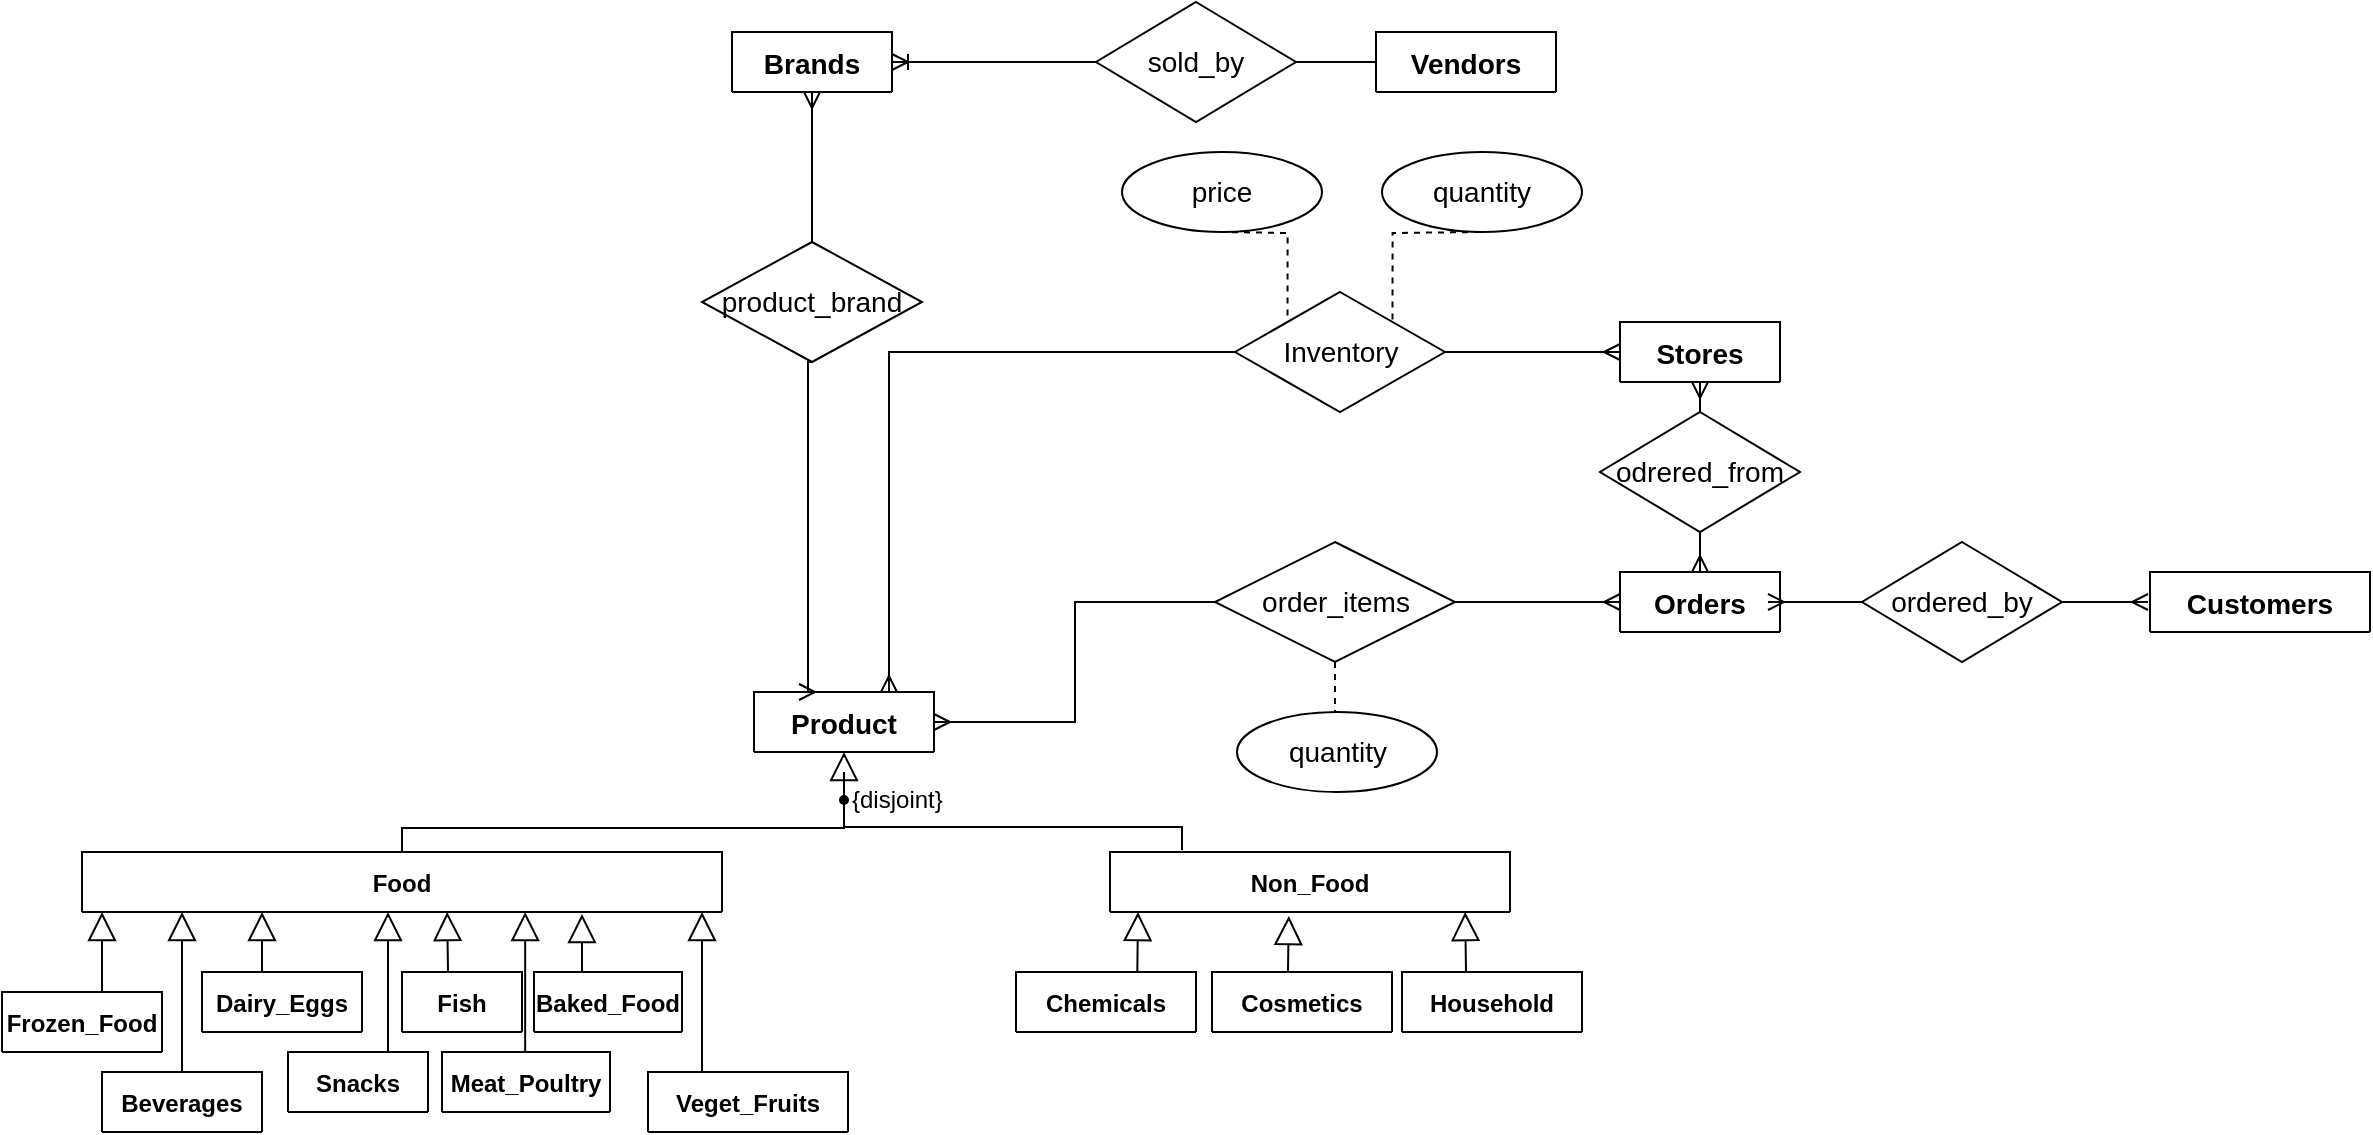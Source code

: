 <mxfile version="15.5.0" type="github">
  <diagram id="APwjE5iHibtJWHP3hkR3" name="Page-1">
    <mxGraphModel dx="1865" dy="579" grid="1" gridSize="10" guides="1" tooltips="1" connect="1" arrows="1" fold="1" page="1" pageScale="1" pageWidth="827" pageHeight="1169" math="0" shadow="0">
      <root>
        <mxCell id="0" />
        <mxCell id="1" parent="0" />
        <mxCell id="E8Q5wsHKOE7I1cH3qFTq-14" value="Product" style="shape=table;startSize=30;container=1;collapsible=1;childLayout=tableLayout;fixedRows=1;rowLines=0;fontStyle=1;align=center;resizeLast=1;fontSize=14;" parent="1" vertex="1" collapsed="1">
          <mxGeometry x="36" y="360" width="90" height="30" as="geometry">
            <mxRectangle x="40" y="30" width="180" height="220" as="alternateBounds" />
          </mxGeometry>
        </mxCell>
        <mxCell id="E8Q5wsHKOE7I1cH3qFTq-15" value="" style="shape=partialRectangle;collapsible=0;dropTarget=0;pointerEvents=0;fillColor=none;top=0;left=0;bottom=1;right=0;points=[[0,0.5],[1,0.5]];portConstraint=eastwest;fontSize=13;" parent="E8Q5wsHKOE7I1cH3qFTq-14" vertex="1">
          <mxGeometry y="30" width="180" height="30" as="geometry" />
        </mxCell>
        <mxCell id="E8Q5wsHKOE7I1cH3qFTq-16" value="PK" style="shape=partialRectangle;connectable=0;fillColor=none;top=0;left=0;bottom=0;right=0;fontStyle=1;overflow=hidden;fontSize=13;" parent="E8Q5wsHKOE7I1cH3qFTq-15" vertex="1">
          <mxGeometry width="30" height="30" as="geometry">
            <mxRectangle width="30" height="30" as="alternateBounds" />
          </mxGeometry>
        </mxCell>
        <mxCell id="E8Q5wsHKOE7I1cH3qFTq-17" value="id" style="shape=partialRectangle;connectable=0;fillColor=none;top=0;left=0;bottom=0;right=0;align=left;spacingLeft=6;fontStyle=5;overflow=hidden;fontSize=13;" parent="E8Q5wsHKOE7I1cH3qFTq-15" vertex="1">
          <mxGeometry x="30" width="150" height="30" as="geometry">
            <mxRectangle width="150" height="30" as="alternateBounds" />
          </mxGeometry>
        </mxCell>
        <mxCell id="E8Q5wsHKOE7I1cH3qFTq-18" value="" style="shape=partialRectangle;collapsible=0;dropTarget=0;pointerEvents=0;fillColor=none;top=0;left=0;bottom=0;right=0;points=[[0,0.5],[1,0.5]];portConstraint=eastwest;fontSize=13;" parent="E8Q5wsHKOE7I1cH3qFTq-14" vertex="1">
          <mxGeometry y="60" width="180" height="30" as="geometry" />
        </mxCell>
        <mxCell id="E8Q5wsHKOE7I1cH3qFTq-19" value="" style="shape=partialRectangle;connectable=0;fillColor=none;top=0;left=0;bottom=0;right=0;editable=1;overflow=hidden;fontSize=13;" parent="E8Q5wsHKOE7I1cH3qFTq-18" vertex="1">
          <mxGeometry width="30" height="30" as="geometry">
            <mxRectangle width="30" height="30" as="alternateBounds" />
          </mxGeometry>
        </mxCell>
        <mxCell id="E8Q5wsHKOE7I1cH3qFTq-20" value="name" style="shape=partialRectangle;connectable=0;fillColor=none;top=0;left=0;bottom=0;right=0;align=left;spacingLeft=6;overflow=hidden;fontSize=13;" parent="E8Q5wsHKOE7I1cH3qFTq-18" vertex="1">
          <mxGeometry x="30" width="150" height="30" as="geometry">
            <mxRectangle width="150" height="30" as="alternateBounds" />
          </mxGeometry>
        </mxCell>
        <mxCell id="E8Q5wsHKOE7I1cH3qFTq-21" value="" style="shape=partialRectangle;collapsible=0;dropTarget=0;pointerEvents=0;fillColor=none;top=0;left=0;bottom=0;right=0;points=[[0,0.5],[1,0.5]];portConstraint=eastwest;fontSize=13;" parent="E8Q5wsHKOE7I1cH3qFTq-14" vertex="1">
          <mxGeometry y="90" width="180" height="30" as="geometry" />
        </mxCell>
        <mxCell id="E8Q5wsHKOE7I1cH3qFTq-22" value="" style="shape=partialRectangle;connectable=0;fillColor=none;top=0;left=0;bottom=0;right=0;editable=1;overflow=hidden;fontSize=13;" parent="E8Q5wsHKOE7I1cH3qFTq-21" vertex="1">
          <mxGeometry width="30" height="30" as="geometry">
            <mxRectangle width="30" height="30" as="alternateBounds" />
          </mxGeometry>
        </mxCell>
        <mxCell id="E8Q5wsHKOE7I1cH3qFTq-23" value="size" style="shape=partialRectangle;connectable=0;fillColor=none;top=0;left=0;bottom=0;right=0;align=left;spacingLeft=6;overflow=hidden;fontSize=13;" parent="E8Q5wsHKOE7I1cH3qFTq-21" vertex="1">
          <mxGeometry x="30" width="150" height="30" as="geometry">
            <mxRectangle width="150" height="30" as="alternateBounds" />
          </mxGeometry>
        </mxCell>
        <mxCell id="E8Q5wsHKOE7I1cH3qFTq-24" value="" style="shape=partialRectangle;collapsible=0;dropTarget=0;pointerEvents=0;fillColor=none;top=0;left=0;bottom=0;right=0;points=[[0,0.5],[1,0.5]];portConstraint=eastwest;fontSize=13;" parent="E8Q5wsHKOE7I1cH3qFTq-14" vertex="1">
          <mxGeometry y="120" width="180" height="30" as="geometry" />
        </mxCell>
        <mxCell id="E8Q5wsHKOE7I1cH3qFTq-25" value="" style="shape=partialRectangle;connectable=0;fillColor=none;top=0;left=0;bottom=0;right=0;editable=1;overflow=hidden;fontSize=13;" parent="E8Q5wsHKOE7I1cH3qFTq-24" vertex="1">
          <mxGeometry width="30" height="30" as="geometry">
            <mxRectangle width="30" height="30" as="alternateBounds" />
          </mxGeometry>
        </mxCell>
        <mxCell id="E8Q5wsHKOE7I1cH3qFTq-26" value="upc_code" style="shape=partialRectangle;connectable=0;fillColor=none;top=0;left=0;bottom=0;right=0;align=left;spacingLeft=6;overflow=hidden;fontSize=13;" parent="E8Q5wsHKOE7I1cH3qFTq-24" vertex="1">
          <mxGeometry x="30" width="150" height="30" as="geometry">
            <mxRectangle width="150" height="30" as="alternateBounds" />
          </mxGeometry>
        </mxCell>
        <mxCell id="E8Q5wsHKOE7I1cH3qFTq-27" style="shape=partialRectangle;collapsible=0;dropTarget=0;pointerEvents=0;fillColor=none;top=0;left=0;bottom=0;right=0;points=[[0,0.5],[1,0.5]];portConstraint=eastwest;fontSize=13;" parent="E8Q5wsHKOE7I1cH3qFTq-14" vertex="1">
          <mxGeometry y="150" width="180" height="30" as="geometry" />
        </mxCell>
        <mxCell id="E8Q5wsHKOE7I1cH3qFTq-28" style="shape=partialRectangle;connectable=0;fillColor=none;top=0;left=0;bottom=0;right=0;editable=1;overflow=hidden;fontSize=13;" parent="E8Q5wsHKOE7I1cH3qFTq-27" vertex="1">
          <mxGeometry width="30" height="30" as="geometry">
            <mxRectangle width="30" height="30" as="alternateBounds" />
          </mxGeometry>
        </mxCell>
        <mxCell id="E8Q5wsHKOE7I1cH3qFTq-29" value="exp_date" style="shape=partialRectangle;connectable=0;fillColor=none;top=0;left=0;bottom=0;right=0;align=left;spacingLeft=6;overflow=hidden;fontSize=13;" parent="E8Q5wsHKOE7I1cH3qFTq-27" vertex="1">
          <mxGeometry x="30" width="150" height="30" as="geometry">
            <mxRectangle width="150" height="30" as="alternateBounds" />
          </mxGeometry>
        </mxCell>
        <mxCell id="E8Q5wsHKOE7I1cH3qFTq-30" style="shape=partialRectangle;collapsible=0;dropTarget=0;pointerEvents=0;fillColor=none;top=0;left=0;bottom=0;right=0;points=[[0,0.5],[1,0.5]];portConstraint=eastwest;fontSize=13;" parent="E8Q5wsHKOE7I1cH3qFTq-14" vertex="1">
          <mxGeometry y="180" width="180" height="30" as="geometry" />
        </mxCell>
        <mxCell id="E8Q5wsHKOE7I1cH3qFTq-31" style="shape=partialRectangle;connectable=0;fillColor=none;top=0;left=0;bottom=0;right=0;editable=1;overflow=hidden;fontSize=13;" parent="E8Q5wsHKOE7I1cH3qFTq-30" vertex="1">
          <mxGeometry width="30" height="30" as="geometry">
            <mxRectangle width="30" height="30" as="alternateBounds" />
          </mxGeometry>
        </mxCell>
        <mxCell id="E8Q5wsHKOE7I1cH3qFTq-32" value="packaging_type" style="shape=partialRectangle;connectable=0;fillColor=none;top=0;left=0;bottom=0;right=0;align=left;spacingLeft=6;overflow=hidden;fontSize=13;" parent="E8Q5wsHKOE7I1cH3qFTq-30" vertex="1">
          <mxGeometry x="30" width="150" height="30" as="geometry">
            <mxRectangle width="150" height="30" as="alternateBounds" />
          </mxGeometry>
        </mxCell>
        <mxCell id="E8Q5wsHKOE7I1cH3qFTq-37" value="Brands" style="shape=table;startSize=30;container=1;collapsible=1;childLayout=tableLayout;fixedRows=1;rowLines=0;fontStyle=1;align=center;resizeLast=1;fontSize=14;" parent="1" vertex="1" collapsed="1">
          <mxGeometry x="25" y="30" width="80" height="30" as="geometry">
            <mxRectangle x="400" y="30" width="180" height="130" as="alternateBounds" />
          </mxGeometry>
        </mxCell>
        <mxCell id="E8Q5wsHKOE7I1cH3qFTq-38" value="" style="shape=partialRectangle;collapsible=0;dropTarget=0;pointerEvents=0;fillColor=none;top=0;left=0;bottom=1;right=0;points=[[0,0.5],[1,0.5]];portConstraint=eastwest;fontSize=14;" parent="E8Q5wsHKOE7I1cH3qFTq-37" vertex="1">
          <mxGeometry y="30" width="180" height="30" as="geometry" />
        </mxCell>
        <mxCell id="E8Q5wsHKOE7I1cH3qFTq-39" value="PK" style="shape=partialRectangle;connectable=0;fillColor=none;top=0;left=0;bottom=0;right=0;fontStyle=1;overflow=hidden;fontSize=14;" parent="E8Q5wsHKOE7I1cH3qFTq-38" vertex="1">
          <mxGeometry width="30" height="30" as="geometry">
            <mxRectangle width="30" height="30" as="alternateBounds" />
          </mxGeometry>
        </mxCell>
        <mxCell id="E8Q5wsHKOE7I1cH3qFTq-40" value="id" style="shape=partialRectangle;connectable=0;fillColor=none;top=0;left=0;bottom=0;right=0;align=left;spacingLeft=6;fontStyle=5;overflow=hidden;fontSize=14;" parent="E8Q5wsHKOE7I1cH3qFTq-38" vertex="1">
          <mxGeometry x="30" width="150" height="30" as="geometry">
            <mxRectangle width="150" height="30" as="alternateBounds" />
          </mxGeometry>
        </mxCell>
        <mxCell id="E8Q5wsHKOE7I1cH3qFTq-41" value="" style="shape=partialRectangle;collapsible=0;dropTarget=0;pointerEvents=0;fillColor=none;top=0;left=0;bottom=0;right=0;points=[[0,0.5],[1,0.5]];portConstraint=eastwest;fontSize=14;" parent="E8Q5wsHKOE7I1cH3qFTq-37" vertex="1">
          <mxGeometry y="60" width="180" height="30" as="geometry" />
        </mxCell>
        <mxCell id="E8Q5wsHKOE7I1cH3qFTq-42" value="" style="shape=partialRectangle;connectable=0;fillColor=none;top=0;left=0;bottom=0;right=0;editable=1;overflow=hidden;fontSize=14;" parent="E8Q5wsHKOE7I1cH3qFTq-41" vertex="1">
          <mxGeometry width="30" height="30" as="geometry">
            <mxRectangle width="30" height="30" as="alternateBounds" />
          </mxGeometry>
        </mxCell>
        <mxCell id="E8Q5wsHKOE7I1cH3qFTq-43" value="brand_name" style="shape=partialRectangle;connectable=0;fillColor=none;top=0;left=0;bottom=0;right=0;align=left;spacingLeft=6;overflow=hidden;fontSize=14;" parent="E8Q5wsHKOE7I1cH3qFTq-41" vertex="1">
          <mxGeometry x="30" width="150" height="30" as="geometry">
            <mxRectangle width="150" height="30" as="alternateBounds" />
          </mxGeometry>
        </mxCell>
        <mxCell id="E8Q5wsHKOE7I1cH3qFTq-44" value="" style="shape=partialRectangle;collapsible=0;dropTarget=0;pointerEvents=0;fillColor=none;top=0;left=0;bottom=0;right=0;points=[[0,0.5],[1,0.5]];portConstraint=eastwest;fontSize=14;" parent="E8Q5wsHKOE7I1cH3qFTq-37" vertex="1">
          <mxGeometry y="90" width="180" height="30" as="geometry" />
        </mxCell>
        <mxCell id="E8Q5wsHKOE7I1cH3qFTq-45" value="" style="shape=partialRectangle;connectable=0;fillColor=none;top=0;left=0;bottom=0;right=0;editable=1;overflow=hidden;fontSize=14;" parent="E8Q5wsHKOE7I1cH3qFTq-44" vertex="1">
          <mxGeometry width="30" height="30" as="geometry">
            <mxRectangle width="30" height="30" as="alternateBounds" />
          </mxGeometry>
        </mxCell>
        <mxCell id="E8Q5wsHKOE7I1cH3qFTq-46" value="web_site" style="shape=partialRectangle;connectable=0;fillColor=none;top=0;left=0;bottom=0;right=0;align=left;spacingLeft=6;overflow=hidden;fontSize=14;" parent="E8Q5wsHKOE7I1cH3qFTq-44" vertex="1">
          <mxGeometry x="30" width="150" height="30" as="geometry">
            <mxRectangle width="150" height="30" as="alternateBounds" />
          </mxGeometry>
        </mxCell>
        <mxCell id="E8Q5wsHKOE7I1cH3qFTq-50" value="Vendors" style="shape=table;startSize=30;container=1;collapsible=1;childLayout=tableLayout;fixedRows=1;rowLines=0;fontStyle=1;align=center;resizeLast=1;fontSize=14;" parent="1" vertex="1" collapsed="1">
          <mxGeometry x="347" y="30" width="90" height="30" as="geometry">
            <mxRectangle x="660" y="30" width="180" height="190" as="alternateBounds" />
          </mxGeometry>
        </mxCell>
        <mxCell id="E8Q5wsHKOE7I1cH3qFTq-51" value="" style="shape=partialRectangle;collapsible=0;dropTarget=0;pointerEvents=0;fillColor=none;top=0;left=0;bottom=1;right=0;points=[[0,0.5],[1,0.5]];portConstraint=eastwest;fontSize=14;" parent="E8Q5wsHKOE7I1cH3qFTq-50" vertex="1">
          <mxGeometry y="30" width="180" height="30" as="geometry" />
        </mxCell>
        <mxCell id="E8Q5wsHKOE7I1cH3qFTq-52" value="PK" style="shape=partialRectangle;connectable=0;fillColor=none;top=0;left=0;bottom=0;right=0;fontStyle=1;overflow=hidden;fontSize=14;" parent="E8Q5wsHKOE7I1cH3qFTq-51" vertex="1">
          <mxGeometry width="30" height="30" as="geometry">
            <mxRectangle width="30" height="30" as="alternateBounds" />
          </mxGeometry>
        </mxCell>
        <mxCell id="E8Q5wsHKOE7I1cH3qFTq-53" value="id" style="shape=partialRectangle;connectable=0;fillColor=none;top=0;left=0;bottom=0;right=0;align=left;spacingLeft=6;fontStyle=5;overflow=hidden;fontSize=14;" parent="E8Q5wsHKOE7I1cH3qFTq-51" vertex="1">
          <mxGeometry x="30" width="150" height="30" as="geometry">
            <mxRectangle width="150" height="30" as="alternateBounds" />
          </mxGeometry>
        </mxCell>
        <mxCell id="E8Q5wsHKOE7I1cH3qFTq-54" value="" style="shape=partialRectangle;collapsible=0;dropTarget=0;pointerEvents=0;fillColor=none;top=0;left=0;bottom=0;right=0;points=[[0,0.5],[1,0.5]];portConstraint=eastwest;fontSize=14;" parent="E8Q5wsHKOE7I1cH3qFTq-50" vertex="1">
          <mxGeometry y="60" width="180" height="30" as="geometry" />
        </mxCell>
        <mxCell id="E8Q5wsHKOE7I1cH3qFTq-55" value="" style="shape=partialRectangle;connectable=0;fillColor=none;top=0;left=0;bottom=0;right=0;editable=1;overflow=hidden;fontSize=14;" parent="E8Q5wsHKOE7I1cH3qFTq-54" vertex="1">
          <mxGeometry width="30" height="30" as="geometry">
            <mxRectangle width="30" height="30" as="alternateBounds" />
          </mxGeometry>
        </mxCell>
        <mxCell id="E8Q5wsHKOE7I1cH3qFTq-56" value="vendor_name" style="shape=partialRectangle;connectable=0;fillColor=none;top=0;left=0;bottom=0;right=0;align=left;spacingLeft=6;overflow=hidden;fontSize=14;" parent="E8Q5wsHKOE7I1cH3qFTq-54" vertex="1">
          <mxGeometry x="30" width="150" height="30" as="geometry">
            <mxRectangle width="150" height="30" as="alternateBounds" />
          </mxGeometry>
        </mxCell>
        <mxCell id="E8Q5wsHKOE7I1cH3qFTq-57" value="" style="shape=partialRectangle;collapsible=0;dropTarget=0;pointerEvents=0;fillColor=none;top=0;left=0;bottom=0;right=0;points=[[0,0.5],[1,0.5]];portConstraint=eastwest;fontSize=14;" parent="E8Q5wsHKOE7I1cH3qFTq-50" vertex="1">
          <mxGeometry y="90" width="180" height="60" as="geometry" />
        </mxCell>
        <mxCell id="E8Q5wsHKOE7I1cH3qFTq-58" value="" style="shape=partialRectangle;connectable=0;fillColor=none;top=0;left=0;bottom=0;right=0;editable=1;overflow=hidden;fontSize=14;" parent="E8Q5wsHKOE7I1cH3qFTq-57" vertex="1">
          <mxGeometry width="30" height="60" as="geometry">
            <mxRectangle width="30" height="60" as="alternateBounds" />
          </mxGeometry>
        </mxCell>
        <mxCell id="E8Q5wsHKOE7I1cH3qFTq-59" value="address&#xa;    city&#xa;    street" style="shape=partialRectangle;connectable=0;fillColor=none;top=0;left=0;bottom=0;right=0;align=left;spacingLeft=6;overflow=hidden;fontSize=14;" parent="E8Q5wsHKOE7I1cH3qFTq-57" vertex="1">
          <mxGeometry x="30" width="150" height="60" as="geometry">
            <mxRectangle width="150" height="60" as="alternateBounds" />
          </mxGeometry>
        </mxCell>
        <mxCell id="E8Q5wsHKOE7I1cH3qFTq-60" value="" style="shape=partialRectangle;collapsible=0;dropTarget=0;pointerEvents=0;fillColor=none;top=0;left=0;bottom=0;right=0;points=[[0,0.5],[1,0.5]];portConstraint=eastwest;fontSize=14;" parent="E8Q5wsHKOE7I1cH3qFTq-50" vertex="1">
          <mxGeometry y="150" width="180" height="30" as="geometry" />
        </mxCell>
        <mxCell id="E8Q5wsHKOE7I1cH3qFTq-61" value="" style="shape=partialRectangle;connectable=0;fillColor=none;top=0;left=0;bottom=0;right=0;editable=1;overflow=hidden;fontSize=14;" parent="E8Q5wsHKOE7I1cH3qFTq-60" vertex="1">
          <mxGeometry width="30" height="30" as="geometry">
            <mxRectangle width="30" height="30" as="alternateBounds" />
          </mxGeometry>
        </mxCell>
        <mxCell id="E8Q5wsHKOE7I1cH3qFTq-62" value="phone_number" style="shape=partialRectangle;connectable=0;fillColor=none;top=0;left=0;bottom=0;right=0;align=left;spacingLeft=6;overflow=hidden;fontSize=14;" parent="E8Q5wsHKOE7I1cH3qFTq-60" vertex="1">
          <mxGeometry x="30" width="150" height="30" as="geometry">
            <mxRectangle width="150" height="30" as="alternateBounds" />
          </mxGeometry>
        </mxCell>
        <mxCell id="E8Q5wsHKOE7I1cH3qFTq-63" value="Stores" style="shape=table;startSize=30;container=1;collapsible=1;childLayout=tableLayout;fixedRows=1;rowLines=0;fontStyle=1;align=center;resizeLast=1;fontSize=14;" parent="1" vertex="1" collapsed="1">
          <mxGeometry x="469" y="175" width="80" height="30" as="geometry">
            <mxRectangle x="550" y="90" width="180" height="190" as="alternateBounds" />
          </mxGeometry>
        </mxCell>
        <mxCell id="E8Q5wsHKOE7I1cH3qFTq-64" value="" style="shape=partialRectangle;collapsible=0;dropTarget=0;pointerEvents=0;fillColor=none;top=0;left=0;bottom=1;right=0;points=[[0,0.5],[1,0.5]];portConstraint=eastwest;fontSize=14;" parent="E8Q5wsHKOE7I1cH3qFTq-63" vertex="1">
          <mxGeometry y="30" width="180" height="30" as="geometry" />
        </mxCell>
        <mxCell id="E8Q5wsHKOE7I1cH3qFTq-65" value="PK" style="shape=partialRectangle;connectable=0;fillColor=none;top=0;left=0;bottom=0;right=0;fontStyle=1;overflow=hidden;fontSize=14;" parent="E8Q5wsHKOE7I1cH3qFTq-64" vertex="1">
          <mxGeometry width="30" height="30" as="geometry">
            <mxRectangle width="30" height="30" as="alternateBounds" />
          </mxGeometry>
        </mxCell>
        <mxCell id="E8Q5wsHKOE7I1cH3qFTq-66" value="id" style="shape=partialRectangle;connectable=0;fillColor=none;top=0;left=0;bottom=0;right=0;align=left;spacingLeft=6;fontStyle=5;overflow=hidden;fontSize=14;" parent="E8Q5wsHKOE7I1cH3qFTq-64" vertex="1">
          <mxGeometry x="30" width="150" height="30" as="geometry">
            <mxRectangle width="150" height="30" as="alternateBounds" />
          </mxGeometry>
        </mxCell>
        <mxCell id="E8Q5wsHKOE7I1cH3qFTq-67" value="" style="shape=partialRectangle;collapsible=0;dropTarget=0;pointerEvents=0;fillColor=none;top=0;left=0;bottom=0;right=0;points=[[0,0.5],[1,0.5]];portConstraint=eastwest;fontSize=14;" parent="E8Q5wsHKOE7I1cH3qFTq-63" vertex="1">
          <mxGeometry y="60" width="180" height="30" as="geometry" />
        </mxCell>
        <mxCell id="E8Q5wsHKOE7I1cH3qFTq-68" value="" style="shape=partialRectangle;connectable=0;fillColor=none;top=0;left=0;bottom=0;right=0;editable=1;overflow=hidden;fontSize=14;" parent="E8Q5wsHKOE7I1cH3qFTq-67" vertex="1">
          <mxGeometry width="30" height="30" as="geometry">
            <mxRectangle width="30" height="30" as="alternateBounds" />
          </mxGeometry>
        </mxCell>
        <mxCell id="E8Q5wsHKOE7I1cH3qFTq-69" value="store_name" style="shape=partialRectangle;connectable=0;fillColor=none;top=0;left=0;bottom=0;right=0;align=left;spacingLeft=6;overflow=hidden;fontSize=14;" parent="E8Q5wsHKOE7I1cH3qFTq-67" vertex="1">
          <mxGeometry x="30" width="150" height="30" as="geometry">
            <mxRectangle width="150" height="30" as="alternateBounds" />
          </mxGeometry>
        </mxCell>
        <mxCell id="E8Q5wsHKOE7I1cH3qFTq-70" value="" style="shape=partialRectangle;collapsible=0;dropTarget=0;pointerEvents=0;fillColor=none;top=0;left=0;bottom=0;right=0;points=[[0,0.5],[1,0.5]];portConstraint=eastwest;fontSize=14;" parent="E8Q5wsHKOE7I1cH3qFTq-63" vertex="1">
          <mxGeometry y="90" width="180" height="60" as="geometry" />
        </mxCell>
        <mxCell id="E8Q5wsHKOE7I1cH3qFTq-71" value="" style="shape=partialRectangle;connectable=0;fillColor=none;top=0;left=0;bottom=0;right=0;editable=1;overflow=hidden;fontSize=14;" parent="E8Q5wsHKOE7I1cH3qFTq-70" vertex="1">
          <mxGeometry width="30" height="60" as="geometry">
            <mxRectangle width="30" height="60" as="alternateBounds" />
          </mxGeometry>
        </mxCell>
        <mxCell id="E8Q5wsHKOE7I1cH3qFTq-72" value="address&#xa;    city&#xa;    street" style="shape=partialRectangle;connectable=0;fillColor=none;top=0;left=0;bottom=0;right=0;align=left;spacingLeft=6;overflow=hidden;fontSize=14;" parent="E8Q5wsHKOE7I1cH3qFTq-70" vertex="1">
          <mxGeometry x="30" width="150" height="60" as="geometry">
            <mxRectangle width="150" height="60" as="alternateBounds" />
          </mxGeometry>
        </mxCell>
        <mxCell id="E8Q5wsHKOE7I1cH3qFTq-73" value="" style="shape=partialRectangle;collapsible=0;dropTarget=0;pointerEvents=0;fillColor=none;top=0;left=0;bottom=0;right=0;points=[[0,0.5],[1,0.5]];portConstraint=eastwest;fontSize=14;" parent="E8Q5wsHKOE7I1cH3qFTq-63" vertex="1">
          <mxGeometry y="150" width="180" height="30" as="geometry" />
        </mxCell>
        <mxCell id="E8Q5wsHKOE7I1cH3qFTq-74" value="" style="shape=partialRectangle;connectable=0;fillColor=none;top=0;left=0;bottom=0;right=0;editable=1;overflow=hidden;fontSize=14;" parent="E8Q5wsHKOE7I1cH3qFTq-73" vertex="1">
          <mxGeometry width="30" height="30" as="geometry">
            <mxRectangle width="30" height="30" as="alternateBounds" />
          </mxGeometry>
        </mxCell>
        <mxCell id="E8Q5wsHKOE7I1cH3qFTq-75" value="phone_number" style="shape=partialRectangle;connectable=0;fillColor=none;top=0;left=0;bottom=0;right=0;align=left;spacingLeft=6;overflow=hidden;fontSize=14;" parent="E8Q5wsHKOE7I1cH3qFTq-73" vertex="1">
          <mxGeometry x="30" width="150" height="30" as="geometry">
            <mxRectangle width="150" height="30" as="alternateBounds" />
          </mxGeometry>
        </mxCell>
        <mxCell id="E8Q5wsHKOE7I1cH3qFTq-76" value="Orders" style="shape=table;startSize=30;container=1;collapsible=1;childLayout=tableLayout;fixedRows=1;rowLines=0;fontStyle=1;align=center;resizeLast=1;fontSize=14;" parent="1" vertex="1" collapsed="1">
          <mxGeometry x="469" y="300" width="80" height="30" as="geometry">
            <mxRectangle x="400" y="285" width="180" height="190" as="alternateBounds" />
          </mxGeometry>
        </mxCell>
        <mxCell id="E8Q5wsHKOE7I1cH3qFTq-77" value="" style="shape=partialRectangle;collapsible=0;dropTarget=0;pointerEvents=0;fillColor=none;top=0;left=0;bottom=1;right=0;points=[[0,0.5],[1,0.5]];portConstraint=eastwest;fontSize=14;" parent="E8Q5wsHKOE7I1cH3qFTq-76" vertex="1">
          <mxGeometry y="30" width="180" height="30" as="geometry" />
        </mxCell>
        <mxCell id="E8Q5wsHKOE7I1cH3qFTq-78" value="PK" style="shape=partialRectangle;connectable=0;fillColor=none;top=0;left=0;bottom=0;right=0;fontStyle=1;overflow=hidden;fontSize=14;" parent="E8Q5wsHKOE7I1cH3qFTq-77" vertex="1">
          <mxGeometry width="30" height="30" as="geometry">
            <mxRectangle width="30" height="30" as="alternateBounds" />
          </mxGeometry>
        </mxCell>
        <mxCell id="E8Q5wsHKOE7I1cH3qFTq-79" value="id" style="shape=partialRectangle;connectable=0;fillColor=none;top=0;left=0;bottom=0;right=0;align=left;spacingLeft=6;fontStyle=5;overflow=hidden;fontSize=14;" parent="E8Q5wsHKOE7I1cH3qFTq-77" vertex="1">
          <mxGeometry x="30" width="150" height="30" as="geometry">
            <mxRectangle width="150" height="30" as="alternateBounds" />
          </mxGeometry>
        </mxCell>
        <mxCell id="E8Q5wsHKOE7I1cH3qFTq-80" value="" style="shape=partialRectangle;collapsible=0;dropTarget=0;pointerEvents=0;fillColor=none;top=0;left=0;bottom=0;right=0;points=[[0,0.5],[1,0.5]];portConstraint=eastwest;fontSize=14;" parent="E8Q5wsHKOE7I1cH3qFTq-76" vertex="1">
          <mxGeometry y="60" width="180" height="30" as="geometry" />
        </mxCell>
        <mxCell id="E8Q5wsHKOE7I1cH3qFTq-81" value="" style="shape=partialRectangle;connectable=0;fillColor=none;top=0;left=0;bottom=0;right=0;editable=1;overflow=hidden;fontSize=14;" parent="E8Q5wsHKOE7I1cH3qFTq-80" vertex="1">
          <mxGeometry width="30" height="30" as="geometry">
            <mxRectangle width="30" height="30" as="alternateBounds" />
          </mxGeometry>
        </mxCell>
        <mxCell id="E8Q5wsHKOE7I1cH3qFTq-82" value="order_date" style="shape=partialRectangle;connectable=0;fillColor=none;top=0;left=0;bottom=0;right=0;align=left;spacingLeft=6;overflow=hidden;fontSize=14;" parent="E8Q5wsHKOE7I1cH3qFTq-80" vertex="1">
          <mxGeometry x="30" width="150" height="30" as="geometry">
            <mxRectangle width="150" height="30" as="alternateBounds" />
          </mxGeometry>
        </mxCell>
        <mxCell id="E8Q5wsHKOE7I1cH3qFTq-83" value="" style="shape=partialRectangle;collapsible=0;dropTarget=0;pointerEvents=0;fillColor=none;top=0;left=0;bottom=0;right=0;points=[[0,0.5],[1,0.5]];portConstraint=eastwest;fontSize=14;" parent="E8Q5wsHKOE7I1cH3qFTq-76" vertex="1">
          <mxGeometry y="90" width="180" height="30" as="geometry" />
        </mxCell>
        <mxCell id="E8Q5wsHKOE7I1cH3qFTq-84" value="" style="shape=partialRectangle;connectable=0;fillColor=none;top=0;left=0;bottom=0;right=0;editable=1;overflow=hidden;fontSize=14;" parent="E8Q5wsHKOE7I1cH3qFTq-83" vertex="1">
          <mxGeometry width="30" height="30" as="geometry">
            <mxRectangle width="30" height="30" as="alternateBounds" />
          </mxGeometry>
        </mxCell>
        <mxCell id="E8Q5wsHKOE7I1cH3qFTq-85" value="total_sum" style="shape=partialRectangle;connectable=0;fillColor=none;top=0;left=0;bottom=0;right=0;align=left;spacingLeft=6;overflow=hidden;fontSize=14;" parent="E8Q5wsHKOE7I1cH3qFTq-83" vertex="1">
          <mxGeometry x="30" width="150" height="30" as="geometry">
            <mxRectangle width="150" height="30" as="alternateBounds" />
          </mxGeometry>
        </mxCell>
        <mxCell id="E8Q5wsHKOE7I1cH3qFTq-86" value="" style="shape=partialRectangle;collapsible=0;dropTarget=0;pointerEvents=0;fillColor=none;top=0;left=0;bottom=0;right=0;points=[[0,0.5],[1,0.5]];portConstraint=eastwest;fontSize=14;" parent="E8Q5wsHKOE7I1cH3qFTq-76" vertex="1">
          <mxGeometry y="120" width="180" height="30" as="geometry" />
        </mxCell>
        <mxCell id="E8Q5wsHKOE7I1cH3qFTq-87" value="" style="shape=partialRectangle;connectable=0;fillColor=none;top=0;left=0;bottom=0;right=0;editable=1;overflow=hidden;fontSize=14;" parent="E8Q5wsHKOE7I1cH3qFTq-86" vertex="1">
          <mxGeometry width="30" height="30" as="geometry">
            <mxRectangle width="30" height="30" as="alternateBounds" />
          </mxGeometry>
        </mxCell>
        <mxCell id="E8Q5wsHKOE7I1cH3qFTq-88" value="final_sum" style="shape=partialRectangle;connectable=0;fillColor=none;top=0;left=0;bottom=0;right=0;align=left;spacingLeft=6;overflow=hidden;fontSize=14;" parent="E8Q5wsHKOE7I1cH3qFTq-86" vertex="1">
          <mxGeometry x="30" width="150" height="30" as="geometry">
            <mxRectangle width="150" height="30" as="alternateBounds" />
          </mxGeometry>
        </mxCell>
        <mxCell id="E8Q5wsHKOE7I1cH3qFTq-89" style="shape=partialRectangle;collapsible=0;dropTarget=0;pointerEvents=0;fillColor=none;top=0;left=0;bottom=0;right=0;points=[[0,0.5],[1,0.5]];portConstraint=eastwest;fontSize=14;" parent="E8Q5wsHKOE7I1cH3qFTq-76" vertex="1">
          <mxGeometry y="150" width="180" height="30" as="geometry" />
        </mxCell>
        <mxCell id="E8Q5wsHKOE7I1cH3qFTq-90" style="shape=partialRectangle;connectable=0;fillColor=none;top=0;left=0;bottom=0;right=0;editable=1;overflow=hidden;fontSize=14;" parent="E8Q5wsHKOE7I1cH3qFTq-89" vertex="1">
          <mxGeometry width="30" height="30" as="geometry">
            <mxRectangle width="30" height="30" as="alternateBounds" />
          </mxGeometry>
        </mxCell>
        <mxCell id="E8Q5wsHKOE7I1cH3qFTq-91" value="discount" style="shape=partialRectangle;connectable=0;fillColor=none;top=0;left=0;bottom=0;right=0;align=left;spacingLeft=6;overflow=hidden;fontSize=14;" parent="E8Q5wsHKOE7I1cH3qFTq-89" vertex="1">
          <mxGeometry x="30" width="150" height="30" as="geometry">
            <mxRectangle width="150" height="30" as="alternateBounds" />
          </mxGeometry>
        </mxCell>
        <mxCell id="E8Q5wsHKOE7I1cH3qFTq-92" value="Customers" style="shape=table;startSize=30;container=1;collapsible=1;childLayout=tableLayout;fixedRows=1;rowLines=0;fontStyle=1;align=center;resizeLast=1;fontSize=14;" parent="1" vertex="1" collapsed="1">
          <mxGeometry x="734" y="300" width="110" height="30" as="geometry">
            <mxRectangle x="734" y="300" width="180" height="220" as="alternateBounds" />
          </mxGeometry>
        </mxCell>
        <mxCell id="E8Q5wsHKOE7I1cH3qFTq-93" value="" style="shape=partialRectangle;collapsible=0;dropTarget=0;pointerEvents=0;fillColor=none;top=0;left=0;bottom=1;right=0;points=[[0,0.5],[1,0.5]];portConstraint=eastwest;fontSize=14;" parent="E8Q5wsHKOE7I1cH3qFTq-92" vertex="1">
          <mxGeometry y="30" width="180" height="30" as="geometry" />
        </mxCell>
        <mxCell id="E8Q5wsHKOE7I1cH3qFTq-94" value="PK" style="shape=partialRectangle;connectable=0;fillColor=none;top=0;left=0;bottom=0;right=0;fontStyle=1;overflow=hidden;fontSize=14;" parent="E8Q5wsHKOE7I1cH3qFTq-93" vertex="1">
          <mxGeometry width="30" height="30" as="geometry">
            <mxRectangle width="30" height="30" as="alternateBounds" />
          </mxGeometry>
        </mxCell>
        <mxCell id="E8Q5wsHKOE7I1cH3qFTq-95" value="id" style="shape=partialRectangle;connectable=0;fillColor=none;top=0;left=0;bottom=0;right=0;align=left;spacingLeft=6;fontStyle=5;overflow=hidden;fontSize=14;" parent="E8Q5wsHKOE7I1cH3qFTq-93" vertex="1">
          <mxGeometry x="30" width="150" height="30" as="geometry">
            <mxRectangle width="150" height="30" as="alternateBounds" />
          </mxGeometry>
        </mxCell>
        <mxCell id="E8Q5wsHKOE7I1cH3qFTq-96" value="" style="shape=partialRectangle;collapsible=0;dropTarget=0;pointerEvents=0;fillColor=none;top=0;left=0;bottom=0;right=0;points=[[0,0.5],[1,0.5]];portConstraint=eastwest;fontSize=14;" parent="E8Q5wsHKOE7I1cH3qFTq-92" vertex="1">
          <mxGeometry y="60" width="180" height="30" as="geometry" />
        </mxCell>
        <mxCell id="E8Q5wsHKOE7I1cH3qFTq-97" value="" style="shape=partialRectangle;connectable=0;fillColor=none;top=0;left=0;bottom=0;right=0;editable=1;overflow=hidden;fontSize=14;" parent="E8Q5wsHKOE7I1cH3qFTq-96" vertex="1">
          <mxGeometry width="30" height="30" as="geometry">
            <mxRectangle width="30" height="30" as="alternateBounds" />
          </mxGeometry>
        </mxCell>
        <mxCell id="E8Q5wsHKOE7I1cH3qFTq-98" value="name" style="shape=partialRectangle;connectable=0;fillColor=none;top=0;left=0;bottom=0;right=0;align=left;spacingLeft=6;overflow=hidden;fontSize=14;" parent="E8Q5wsHKOE7I1cH3qFTq-96" vertex="1">
          <mxGeometry x="30" width="150" height="30" as="geometry">
            <mxRectangle width="150" height="30" as="alternateBounds" />
          </mxGeometry>
        </mxCell>
        <mxCell id="E8Q5wsHKOE7I1cH3qFTq-99" value="" style="shape=partialRectangle;collapsible=0;dropTarget=0;pointerEvents=0;fillColor=none;top=0;left=0;bottom=0;right=0;points=[[0,0.5],[1,0.5]];portConstraint=eastwest;fontSize=14;" parent="E8Q5wsHKOE7I1cH3qFTq-92" vertex="1">
          <mxGeometry y="90" width="180" height="30" as="geometry" />
        </mxCell>
        <mxCell id="E8Q5wsHKOE7I1cH3qFTq-100" value="" style="shape=partialRectangle;connectable=0;fillColor=none;top=0;left=0;bottom=0;right=0;editable=1;overflow=hidden;fontSize=14;" parent="E8Q5wsHKOE7I1cH3qFTq-99" vertex="1">
          <mxGeometry width="30" height="30" as="geometry">
            <mxRectangle width="30" height="30" as="alternateBounds" />
          </mxGeometry>
        </mxCell>
        <mxCell id="E8Q5wsHKOE7I1cH3qFTq-101" value="phone_number" style="shape=partialRectangle;connectable=0;fillColor=none;top=0;left=0;bottom=0;right=0;align=left;spacingLeft=6;overflow=hidden;fontSize=14;" parent="E8Q5wsHKOE7I1cH3qFTq-99" vertex="1">
          <mxGeometry x="30" width="150" height="30" as="geometry">
            <mxRectangle width="150" height="30" as="alternateBounds" />
          </mxGeometry>
        </mxCell>
        <mxCell id="E8Q5wsHKOE7I1cH3qFTq-102" value="" style="shape=partialRectangle;collapsible=0;dropTarget=0;pointerEvents=0;fillColor=none;top=0;left=0;bottom=0;right=0;points=[[0,0.5],[1,0.5]];portConstraint=eastwest;fontSize=14;" parent="E8Q5wsHKOE7I1cH3qFTq-92" vertex="1">
          <mxGeometry y="120" width="180" height="30" as="geometry" />
        </mxCell>
        <mxCell id="E8Q5wsHKOE7I1cH3qFTq-103" value="" style="shape=partialRectangle;connectable=0;fillColor=none;top=0;left=0;bottom=0;right=0;editable=1;overflow=hidden;fontSize=14;" parent="E8Q5wsHKOE7I1cH3qFTq-102" vertex="1">
          <mxGeometry width="30" height="30" as="geometry">
            <mxRectangle width="30" height="30" as="alternateBounds" />
          </mxGeometry>
        </mxCell>
        <mxCell id="E8Q5wsHKOE7I1cH3qFTq-104" value="e_mail" style="shape=partialRectangle;connectable=0;fillColor=none;top=0;left=0;bottom=0;right=0;align=left;spacingLeft=6;overflow=hidden;fontSize=14;" parent="E8Q5wsHKOE7I1cH3qFTq-102" vertex="1">
          <mxGeometry x="30" width="150" height="30" as="geometry">
            <mxRectangle width="150" height="30" as="alternateBounds" />
          </mxGeometry>
        </mxCell>
        <mxCell id="E8Q5wsHKOE7I1cH3qFTq-105" style="shape=partialRectangle;collapsible=0;dropTarget=0;pointerEvents=0;fillColor=none;top=0;left=0;bottom=0;right=0;points=[[0,0.5],[1,0.5]];portConstraint=eastwest;fontSize=14;" parent="E8Q5wsHKOE7I1cH3qFTq-92" vertex="1">
          <mxGeometry y="150" width="180" height="60" as="geometry" />
        </mxCell>
        <mxCell id="E8Q5wsHKOE7I1cH3qFTq-106" style="shape=partialRectangle;connectable=0;fillColor=none;top=0;left=0;bottom=0;right=0;editable=1;overflow=hidden;fontSize=14;" parent="E8Q5wsHKOE7I1cH3qFTq-105" vertex="1">
          <mxGeometry width="30" height="60" as="geometry">
            <mxRectangle width="30" height="60" as="alternateBounds" />
          </mxGeometry>
        </mxCell>
        <mxCell id="E8Q5wsHKOE7I1cH3qFTq-107" value="address&#xa;    city&#xa;    street" style="shape=partialRectangle;connectable=0;fillColor=none;top=0;left=0;bottom=0;right=0;align=left;spacingLeft=6;overflow=hidden;fontSize=14;" parent="E8Q5wsHKOE7I1cH3qFTq-105" vertex="1">
          <mxGeometry x="30" width="150" height="60" as="geometry">
            <mxRectangle width="150" height="60" as="alternateBounds" />
          </mxGeometry>
        </mxCell>
        <mxCell id="E8Q5wsHKOE7I1cH3qFTq-124" value="Inventory" style="shape=rhombus;perimeter=rhombusPerimeter;whiteSpace=wrap;html=1;align=center;fontSize=14;" parent="1" vertex="1">
          <mxGeometry x="276.5" y="160" width="105" height="60" as="geometry" />
        </mxCell>
        <mxCell id="E8Q5wsHKOE7I1cH3qFTq-125" value="order_items" style="shape=rhombus;perimeter=rhombusPerimeter;whiteSpace=wrap;html=1;align=center;fontSize=14;" parent="1" vertex="1">
          <mxGeometry x="266.5" y="285" width="120" height="60" as="geometry" />
        </mxCell>
        <mxCell id="E8Q5wsHKOE7I1cH3qFTq-131" value="" style="edgeStyle=orthogonalEdgeStyle;fontSize=12;html=1;endArrow=ERmany;startArrow=none;rounded=0;exitX=0.5;exitY=0;exitDx=0;exitDy=0;entryX=0.5;entryY=1;entryDx=0;entryDy=0;" parent="1" source="E8Q5wsHKOE7I1cH3qFTq-33" target="E8Q5wsHKOE7I1cH3qFTq-37" edge="1">
          <mxGeometry width="100" height="100" relative="1" as="geometry">
            <mxPoint x="370" y="290" as="sourcePoint" />
            <mxPoint x="50" y="60" as="targetPoint" />
          </mxGeometry>
        </mxCell>
        <mxCell id="E8Q5wsHKOE7I1cH3qFTq-132" value="" style="edgeStyle=entityRelationEdgeStyle;fontSize=12;html=1;endArrow=ERoneToMany;rounded=0;entryX=1;entryY=0.5;entryDx=0;entryDy=0;exitX=0;exitY=0.5;exitDx=0;exitDy=0;" parent="1" source="E8Q5wsHKOE7I1cH3qFTq-50" target="E8Q5wsHKOE7I1cH3qFTq-37" edge="1">
          <mxGeometry width="100" height="100" relative="1" as="geometry">
            <mxPoint x="594" y="290" as="sourcePoint" />
            <mxPoint x="694" y="190" as="targetPoint" />
          </mxGeometry>
        </mxCell>
        <mxCell id="E8Q5wsHKOE7I1cH3qFTq-121" value="sold_by" style="shape=rhombus;perimeter=rhombusPerimeter;whiteSpace=wrap;html=1;align=center;fontSize=14;" parent="1" vertex="1">
          <mxGeometry x="207" y="15" width="100" height="60" as="geometry" />
        </mxCell>
        <mxCell id="E8Q5wsHKOE7I1cH3qFTq-134" value="" style="edgeStyle=entityRelationEdgeStyle;fontSize=12;html=1;endArrow=ERmany;rounded=0;exitX=1;exitY=0.5;exitDx=0;exitDy=0;entryX=0;entryY=0.5;entryDx=0;entryDy=0;" parent="1" source="E8Q5wsHKOE7I1cH3qFTq-124" target="E8Q5wsHKOE7I1cH3qFTq-63" edge="1">
          <mxGeometry width="100" height="100" relative="1" as="geometry">
            <mxPoint x="439" y="290" as="sourcePoint" />
            <mxPoint x="539" y="190" as="targetPoint" />
          </mxGeometry>
        </mxCell>
        <mxCell id="E8Q5wsHKOE7I1cH3qFTq-142" value="" style="edgeStyle=orthogonalEdgeStyle;fontSize=12;html=1;endArrow=ERmany;rounded=0;exitX=0;exitY=0.5;exitDx=0;exitDy=0;entryX=0.75;entryY=0;entryDx=0;entryDy=0;" parent="1" source="E8Q5wsHKOE7I1cH3qFTq-124" target="E8Q5wsHKOE7I1cH3qFTq-14" edge="1">
          <mxGeometry width="100" height="100" relative="1" as="geometry">
            <mxPoint x="200" y="170" as="sourcePoint" />
            <mxPoint x="75" y="360" as="targetPoint" />
          </mxGeometry>
        </mxCell>
        <mxCell id="E8Q5wsHKOE7I1cH3qFTq-145" value="" style="edgeStyle=elbowEdgeStyle;fontSize=12;html=1;endArrow=ERmany;rounded=0;exitX=0;exitY=0.5;exitDx=0;exitDy=0;entryX=1;entryY=0.5;entryDx=0;entryDy=0;" parent="1" source="E8Q5wsHKOE7I1cH3qFTq-125" target="E8Q5wsHKOE7I1cH3qFTq-14" edge="1">
          <mxGeometry width="100" height="100" relative="1" as="geometry">
            <mxPoint x="-10" y="300" as="sourcePoint" />
            <mxPoint x="250" y="460" as="targetPoint" />
          </mxGeometry>
        </mxCell>
        <mxCell id="E8Q5wsHKOE7I1cH3qFTq-147" value="" style="edgeStyle=entityRelationEdgeStyle;fontSize=12;html=1;endArrow=ERmany;rounded=0;exitX=1;exitY=0.5;exitDx=0;exitDy=0;entryX=0;entryY=0.5;entryDx=0;entryDy=0;" parent="1" source="E8Q5wsHKOE7I1cH3qFTq-125" target="E8Q5wsHKOE7I1cH3qFTq-76" edge="1">
          <mxGeometry width="100" height="100" relative="1" as="geometry">
            <mxPoint x="389" y="300" as="sourcePoint" />
            <mxPoint x="459" y="298" as="targetPoint" />
          </mxGeometry>
        </mxCell>
        <mxCell id="E8Q5wsHKOE7I1cH3qFTq-148" value="" style="edgeStyle=entityRelationEdgeStyle;fontSize=12;html=1;endArrow=ERmany;startArrow=ERmany;rounded=0;exitX=1;exitY=0.5;exitDx=0;exitDy=0;entryX=0;entryY=0.5;entryDx=0;entryDy=0;" parent="1" edge="1">
          <mxGeometry width="100" height="100" relative="1" as="geometry">
            <mxPoint x="543" y="315" as="sourcePoint" />
            <mxPoint x="733.0" y="315" as="targetPoint" />
          </mxGeometry>
        </mxCell>
        <mxCell id="E8Q5wsHKOE7I1cH3qFTq-122" value="ordered_by" style="shape=rhombus;perimeter=rhombusPerimeter;whiteSpace=wrap;html=1;align=center;fontSize=14;" parent="1" vertex="1">
          <mxGeometry x="590" y="285" width="100" height="60" as="geometry" />
        </mxCell>
        <mxCell id="E8Q5wsHKOE7I1cH3qFTq-149" value="" style="edgeStyle=orthogonalEdgeStyle;fontSize=12;html=1;endArrow=ERmany;startArrow=none;rounded=0;entryX=0.5;entryY=1;entryDx=0;entryDy=0;exitX=0.5;exitY=0;exitDx=0;exitDy=0;" parent="1" source="E8Q5wsHKOE7I1cH3qFTq-123" target="E8Q5wsHKOE7I1cH3qFTq-63" edge="1">
          <mxGeometry width="100" height="100" relative="1" as="geometry">
            <mxPoint x="509" y="290" as="sourcePoint" />
            <mxPoint x="539" y="190" as="targetPoint" />
          </mxGeometry>
        </mxCell>
        <mxCell id="E8Q5wsHKOE7I1cH3qFTq-150" value="price" style="ellipse;whiteSpace=wrap;html=1;align=center;fontSize=14;" parent="1" vertex="1">
          <mxGeometry x="220" y="90" width="100" height="40" as="geometry" />
        </mxCell>
        <mxCell id="E8Q5wsHKOE7I1cH3qFTq-151" value="quantity" style="ellipse;whiteSpace=wrap;html=1;align=center;fontSize=14;" parent="1" vertex="1">
          <mxGeometry x="350" y="90" width="100" height="40" as="geometry" />
        </mxCell>
        <mxCell id="E8Q5wsHKOE7I1cH3qFTq-152" value="quantity" style="ellipse;whiteSpace=wrap;html=1;align=center;fontSize=14;" parent="1" vertex="1">
          <mxGeometry x="277.5" y="370" width="100" height="40" as="geometry" />
        </mxCell>
        <mxCell id="E8Q5wsHKOE7I1cH3qFTq-153" value="" style="endArrow=none;html=1;rounded=0;fontSize=14;edgeStyle=orthogonalEdgeStyle;exitX=0.5;exitY=1;exitDx=0;exitDy=0;entryX=0;entryY=0;entryDx=0;entryDy=0;dashed=1;" parent="1" target="E8Q5wsHKOE7I1cH3qFTq-124" edge="1">
          <mxGeometry relative="1" as="geometry">
            <mxPoint x="269" y="130" as="sourcePoint" />
            <mxPoint x="569" y="240" as="targetPoint" />
          </mxGeometry>
        </mxCell>
        <mxCell id="E8Q5wsHKOE7I1cH3qFTq-154" value="" style="endArrow=none;html=1;rounded=0;fontSize=14;edgeStyle=orthogonalEdgeStyle;exitX=0.5;exitY=1;exitDx=0;exitDy=0;entryX=1;entryY=0;entryDx=0;entryDy=0;dashed=1;" parent="1" target="E8Q5wsHKOE7I1cH3qFTq-124" edge="1">
          <mxGeometry relative="1" as="geometry">
            <mxPoint x="399" y="130" as="sourcePoint" />
            <mxPoint x="569" y="240" as="targetPoint" />
          </mxGeometry>
        </mxCell>
        <mxCell id="E8Q5wsHKOE7I1cH3qFTq-156" value="" style="endArrow=none;html=1;rounded=0;dashed=1;fontSize=14;edgeStyle=orthogonalEdgeStyle;exitX=0.5;exitY=1;exitDx=0;exitDy=0;entryX=0.5;entryY=0;entryDx=0;entryDy=0;" parent="1" source="E8Q5wsHKOE7I1cH3qFTq-125" edge="1">
          <mxGeometry relative="1" as="geometry">
            <mxPoint x="409" y="240" as="sourcePoint" />
            <mxPoint x="326.5" y="370" as="targetPoint" />
          </mxGeometry>
        </mxCell>
        <mxCell id="E8Q5wsHKOE7I1cH3qFTq-33" value="product_brand" style="shape=rhombus;perimeter=rhombusPerimeter;whiteSpace=wrap;html=1;align=center;fontSize=14;" parent="1" vertex="1">
          <mxGeometry x="10" y="135" width="110" height="60" as="geometry" />
        </mxCell>
        <mxCell id="sjmtIl81N6Vw8AuDW3KH-5" value="" style="edgeStyle=orthogonalEdgeStyle;fontSize=12;html=1;endArrow=none;startArrow=ERmany;rounded=0;exitX=0.25;exitY=0;exitDx=0;exitDy=0;entryX=0.5;entryY=1;entryDx=0;entryDy=0;" edge="1" parent="1" source="E8Q5wsHKOE7I1cH3qFTq-14" target="E8Q5wsHKOE7I1cH3qFTq-33">
          <mxGeometry width="100" height="100" relative="1" as="geometry">
            <mxPoint x="30" y="360" as="sourcePoint" />
            <mxPoint x="50" y="60" as="targetPoint" />
            <Array as="points">
              <mxPoint x="63" y="195" />
            </Array>
          </mxGeometry>
        </mxCell>
        <mxCell id="E8Q5wsHKOE7I1cH3qFTq-123" value="odrered_from" style="shape=rhombus;perimeter=rhombusPerimeter;whiteSpace=wrap;html=1;align=center;fontSize=14;" parent="1" vertex="1">
          <mxGeometry x="459" y="220" width="100" height="60" as="geometry" />
        </mxCell>
        <mxCell id="sjmtIl81N6Vw8AuDW3KH-6" value="" style="edgeStyle=orthogonalEdgeStyle;fontSize=12;html=1;endArrow=none;startArrow=ERmany;rounded=0;entryX=0.5;entryY=1;entryDx=0;entryDy=0;exitX=0.5;exitY=0;exitDx=0;exitDy=0;" edge="1" parent="1" source="E8Q5wsHKOE7I1cH3qFTq-76" target="E8Q5wsHKOE7I1cH3qFTq-123">
          <mxGeometry width="100" height="100" relative="1" as="geometry">
            <mxPoint x="509" y="300" as="sourcePoint" />
            <mxPoint x="509" y="195" as="targetPoint" />
          </mxGeometry>
        </mxCell>
        <mxCell id="sjmtIl81N6Vw8AuDW3KH-12" value="{disjoint}" style="ellipse;html=1;fillColor=#000000;strokeColor=#000000;labelPosition=right;align=left;" vertex="1" parent="1">
          <mxGeometry x="79" y="412" width="4" height="4" as="geometry" />
        </mxCell>
        <mxCell id="sjmtIl81N6Vw8AuDW3KH-13" value="" style="edgeStyle=elbowEdgeStyle;html=1;endSize=12;endArrow=block;endFill=0;elbow=horizontal;rounded=0;entryX=0.5;entryY=1;entryDx=0;entryDy=0;" edge="1" source="sjmtIl81N6Vw8AuDW3KH-12" parent="1" target="E8Q5wsHKOE7I1cH3qFTq-14">
          <mxGeometry x="1" relative="1" as="geometry">
            <mxPoint x="81" y="389" as="targetPoint" />
            <Array as="points">
              <mxPoint x="81" y="400" />
            </Array>
          </mxGeometry>
        </mxCell>
        <mxCell id="sjmtIl81N6Vw8AuDW3KH-14" value="" style="edgeStyle=elbowEdgeStyle;html=1;elbow=vertical;verticalAlign=bottom;endArrow=none;rounded=0;" edge="1" parent="1">
          <mxGeometry x="1" relative="1" as="geometry">
            <mxPoint x="250" y="439" as="targetPoint" />
            <mxPoint x="81.0" y="416.0" as="sourcePoint" />
          </mxGeometry>
        </mxCell>
        <mxCell id="sjmtIl81N6Vw8AuDW3KH-15" value="" style="edgeStyle=elbowEdgeStyle;html=1;elbow=vertical;verticalAlign=bottom;endArrow=none;rounded=0;entryX=0.5;entryY=0;entryDx=0;entryDy=0;" edge="1" source="sjmtIl81N6Vw8AuDW3KH-12" parent="1" target="sjmtIl81N6Vw8AuDW3KH-18">
          <mxGeometry x="1" relative="1" as="geometry">
            <mxPoint x="11" y="439" as="targetPoint" />
          </mxGeometry>
        </mxCell>
        <mxCell id="sjmtIl81N6Vw8AuDW3KH-18" value="Food" style="shape=table;startSize=30;container=1;collapsible=1;childLayout=tableLayout;fixedRows=1;rowLines=0;fontStyle=1;align=center;resizeLast=1;" vertex="1" collapsed="1" parent="1">
          <mxGeometry x="-300" y="440" width="320" height="30" as="geometry">
            <mxRectangle x="-300" y="440" width="180" height="160" as="alternateBounds" />
          </mxGeometry>
        </mxCell>
        <mxCell id="sjmtIl81N6Vw8AuDW3KH-19" value="" style="shape=partialRectangle;collapsible=0;dropTarget=0;pointerEvents=0;fillColor=none;top=0;left=0;bottom=1;right=0;points=[[0,0.5],[1,0.5]];portConstraint=eastwest;" vertex="1" parent="sjmtIl81N6Vw8AuDW3KH-18">
          <mxGeometry y="30" width="180" height="30" as="geometry" />
        </mxCell>
        <mxCell id="sjmtIl81N6Vw8AuDW3KH-20" value="PK" style="shape=partialRectangle;connectable=0;fillColor=none;top=0;left=0;bottom=0;right=0;fontStyle=1;overflow=hidden;" vertex="1" parent="sjmtIl81N6Vw8AuDW3KH-19">
          <mxGeometry width="30" height="30" as="geometry">
            <mxRectangle width="30" height="30" as="alternateBounds" />
          </mxGeometry>
        </mxCell>
        <mxCell id="sjmtIl81N6Vw8AuDW3KH-21" value="UniqueID" style="shape=partialRectangle;connectable=0;fillColor=none;top=0;left=0;bottom=0;right=0;align=left;spacingLeft=6;fontStyle=5;overflow=hidden;" vertex="1" parent="sjmtIl81N6Vw8AuDW3KH-19">
          <mxGeometry x="30" width="150" height="30" as="geometry">
            <mxRectangle width="150" height="30" as="alternateBounds" />
          </mxGeometry>
        </mxCell>
        <mxCell id="sjmtIl81N6Vw8AuDW3KH-22" value="" style="shape=partialRectangle;collapsible=0;dropTarget=0;pointerEvents=0;fillColor=none;top=0;left=0;bottom=0;right=0;points=[[0,0.5],[1,0.5]];portConstraint=eastwest;" vertex="1" parent="sjmtIl81N6Vw8AuDW3KH-18">
          <mxGeometry y="60" width="180" height="30" as="geometry" />
        </mxCell>
        <mxCell id="sjmtIl81N6Vw8AuDW3KH-23" value="" style="shape=partialRectangle;connectable=0;fillColor=none;top=0;left=0;bottom=0;right=0;editable=1;overflow=hidden;" vertex="1" parent="sjmtIl81N6Vw8AuDW3KH-22">
          <mxGeometry width="30" height="30" as="geometry">
            <mxRectangle width="30" height="30" as="alternateBounds" />
          </mxGeometry>
        </mxCell>
        <mxCell id="sjmtIl81N6Vw8AuDW3KH-24" value="Row 1" style="shape=partialRectangle;connectable=0;fillColor=none;top=0;left=0;bottom=0;right=0;align=left;spacingLeft=6;overflow=hidden;" vertex="1" parent="sjmtIl81N6Vw8AuDW3KH-22">
          <mxGeometry x="30" width="150" height="30" as="geometry">
            <mxRectangle width="150" height="30" as="alternateBounds" />
          </mxGeometry>
        </mxCell>
        <mxCell id="sjmtIl81N6Vw8AuDW3KH-25" value="" style="shape=partialRectangle;collapsible=0;dropTarget=0;pointerEvents=0;fillColor=none;top=0;left=0;bottom=0;right=0;points=[[0,0.5],[1,0.5]];portConstraint=eastwest;" vertex="1" parent="sjmtIl81N6Vw8AuDW3KH-18">
          <mxGeometry y="90" width="180" height="30" as="geometry" />
        </mxCell>
        <mxCell id="sjmtIl81N6Vw8AuDW3KH-26" value="" style="shape=partialRectangle;connectable=0;fillColor=none;top=0;left=0;bottom=0;right=0;editable=1;overflow=hidden;" vertex="1" parent="sjmtIl81N6Vw8AuDW3KH-25">
          <mxGeometry width="30" height="30" as="geometry">
            <mxRectangle width="30" height="30" as="alternateBounds" />
          </mxGeometry>
        </mxCell>
        <mxCell id="sjmtIl81N6Vw8AuDW3KH-27" value="Row 2" style="shape=partialRectangle;connectable=0;fillColor=none;top=0;left=0;bottom=0;right=0;align=left;spacingLeft=6;overflow=hidden;" vertex="1" parent="sjmtIl81N6Vw8AuDW3KH-25">
          <mxGeometry x="30" width="150" height="30" as="geometry">
            <mxRectangle width="150" height="30" as="alternateBounds" />
          </mxGeometry>
        </mxCell>
        <mxCell id="sjmtIl81N6Vw8AuDW3KH-28" value="" style="shape=partialRectangle;collapsible=0;dropTarget=0;pointerEvents=0;fillColor=none;top=0;left=0;bottom=0;right=0;points=[[0,0.5],[1,0.5]];portConstraint=eastwest;" vertex="1" parent="sjmtIl81N6Vw8AuDW3KH-18">
          <mxGeometry y="120" width="180" height="30" as="geometry" />
        </mxCell>
        <mxCell id="sjmtIl81N6Vw8AuDW3KH-29" value="" style="shape=partialRectangle;connectable=0;fillColor=none;top=0;left=0;bottom=0;right=0;editable=1;overflow=hidden;" vertex="1" parent="sjmtIl81N6Vw8AuDW3KH-28">
          <mxGeometry width="30" height="30" as="geometry">
            <mxRectangle width="30" height="30" as="alternateBounds" />
          </mxGeometry>
        </mxCell>
        <mxCell id="sjmtIl81N6Vw8AuDW3KH-30" value="Row 3" style="shape=partialRectangle;connectable=0;fillColor=none;top=0;left=0;bottom=0;right=0;align=left;spacingLeft=6;overflow=hidden;" vertex="1" parent="sjmtIl81N6Vw8AuDW3KH-28">
          <mxGeometry x="30" width="150" height="30" as="geometry">
            <mxRectangle width="150" height="30" as="alternateBounds" />
          </mxGeometry>
        </mxCell>
        <mxCell id="sjmtIl81N6Vw8AuDW3KH-31" value="Non_Food" style="shape=table;startSize=30;container=1;collapsible=1;childLayout=tableLayout;fixedRows=1;rowLines=0;fontStyle=1;align=center;resizeLast=1;" vertex="1" collapsed="1" parent="1">
          <mxGeometry x="214" y="440" width="200" height="30" as="geometry">
            <mxRectangle x="170" y="360" width="180" height="160" as="alternateBounds" />
          </mxGeometry>
        </mxCell>
        <mxCell id="sjmtIl81N6Vw8AuDW3KH-32" value="" style="shape=partialRectangle;collapsible=0;dropTarget=0;pointerEvents=0;fillColor=none;top=0;left=0;bottom=1;right=0;points=[[0,0.5],[1,0.5]];portConstraint=eastwest;" vertex="1" parent="sjmtIl81N6Vw8AuDW3KH-31">
          <mxGeometry y="30" width="180" height="30" as="geometry" />
        </mxCell>
        <mxCell id="sjmtIl81N6Vw8AuDW3KH-33" value="PK" style="shape=partialRectangle;connectable=0;fillColor=none;top=0;left=0;bottom=0;right=0;fontStyle=1;overflow=hidden;" vertex="1" parent="sjmtIl81N6Vw8AuDW3KH-32">
          <mxGeometry width="30" height="30" as="geometry">
            <mxRectangle width="30" height="30" as="alternateBounds" />
          </mxGeometry>
        </mxCell>
        <mxCell id="sjmtIl81N6Vw8AuDW3KH-34" value="UniqueID" style="shape=partialRectangle;connectable=0;fillColor=none;top=0;left=0;bottom=0;right=0;align=left;spacingLeft=6;fontStyle=5;overflow=hidden;" vertex="1" parent="sjmtIl81N6Vw8AuDW3KH-32">
          <mxGeometry x="30" width="150" height="30" as="geometry">
            <mxRectangle width="150" height="30" as="alternateBounds" />
          </mxGeometry>
        </mxCell>
        <mxCell id="sjmtIl81N6Vw8AuDW3KH-35" value="" style="shape=partialRectangle;collapsible=0;dropTarget=0;pointerEvents=0;fillColor=none;top=0;left=0;bottom=0;right=0;points=[[0,0.5],[1,0.5]];portConstraint=eastwest;" vertex="1" parent="sjmtIl81N6Vw8AuDW3KH-31">
          <mxGeometry y="60" width="180" height="30" as="geometry" />
        </mxCell>
        <mxCell id="sjmtIl81N6Vw8AuDW3KH-36" value="" style="shape=partialRectangle;connectable=0;fillColor=none;top=0;left=0;bottom=0;right=0;editable=1;overflow=hidden;" vertex="1" parent="sjmtIl81N6Vw8AuDW3KH-35">
          <mxGeometry width="30" height="30" as="geometry">
            <mxRectangle width="30" height="30" as="alternateBounds" />
          </mxGeometry>
        </mxCell>
        <mxCell id="sjmtIl81N6Vw8AuDW3KH-37" value="Row 1" style="shape=partialRectangle;connectable=0;fillColor=none;top=0;left=0;bottom=0;right=0;align=left;spacingLeft=6;overflow=hidden;" vertex="1" parent="sjmtIl81N6Vw8AuDW3KH-35">
          <mxGeometry x="30" width="150" height="30" as="geometry">
            <mxRectangle width="150" height="30" as="alternateBounds" />
          </mxGeometry>
        </mxCell>
        <mxCell id="sjmtIl81N6Vw8AuDW3KH-38" value="" style="shape=partialRectangle;collapsible=0;dropTarget=0;pointerEvents=0;fillColor=none;top=0;left=0;bottom=0;right=0;points=[[0,0.5],[1,0.5]];portConstraint=eastwest;" vertex="1" parent="sjmtIl81N6Vw8AuDW3KH-31">
          <mxGeometry y="90" width="180" height="30" as="geometry" />
        </mxCell>
        <mxCell id="sjmtIl81N6Vw8AuDW3KH-39" value="" style="shape=partialRectangle;connectable=0;fillColor=none;top=0;left=0;bottom=0;right=0;editable=1;overflow=hidden;" vertex="1" parent="sjmtIl81N6Vw8AuDW3KH-38">
          <mxGeometry width="30" height="30" as="geometry">
            <mxRectangle width="30" height="30" as="alternateBounds" />
          </mxGeometry>
        </mxCell>
        <mxCell id="sjmtIl81N6Vw8AuDW3KH-40" value="Row 2" style="shape=partialRectangle;connectable=0;fillColor=none;top=0;left=0;bottom=0;right=0;align=left;spacingLeft=6;overflow=hidden;" vertex="1" parent="sjmtIl81N6Vw8AuDW3KH-38">
          <mxGeometry x="30" width="150" height="30" as="geometry">
            <mxRectangle width="150" height="30" as="alternateBounds" />
          </mxGeometry>
        </mxCell>
        <mxCell id="sjmtIl81N6Vw8AuDW3KH-41" value="" style="shape=partialRectangle;collapsible=0;dropTarget=0;pointerEvents=0;fillColor=none;top=0;left=0;bottom=0;right=0;points=[[0,0.5],[1,0.5]];portConstraint=eastwest;" vertex="1" parent="sjmtIl81N6Vw8AuDW3KH-31">
          <mxGeometry y="120" width="180" height="30" as="geometry" />
        </mxCell>
        <mxCell id="sjmtIl81N6Vw8AuDW3KH-42" value="" style="shape=partialRectangle;connectable=0;fillColor=none;top=0;left=0;bottom=0;right=0;editable=1;overflow=hidden;" vertex="1" parent="sjmtIl81N6Vw8AuDW3KH-41">
          <mxGeometry width="30" height="30" as="geometry">
            <mxRectangle width="30" height="30" as="alternateBounds" />
          </mxGeometry>
        </mxCell>
        <mxCell id="sjmtIl81N6Vw8AuDW3KH-43" value="Row 3" style="shape=partialRectangle;connectable=0;fillColor=none;top=0;left=0;bottom=0;right=0;align=left;spacingLeft=6;overflow=hidden;" vertex="1" parent="sjmtIl81N6Vw8AuDW3KH-41">
          <mxGeometry x="30" width="150" height="30" as="geometry">
            <mxRectangle width="150" height="30" as="alternateBounds" />
          </mxGeometry>
        </mxCell>
        <mxCell id="sjmtIl81N6Vw8AuDW3KH-44" value="" style="edgeStyle=none;html=1;endArrow=block;endFill=0;endSize=12;rounded=0;" edge="1" parent="1">
          <mxGeometry relative="1" as="geometry">
            <mxPoint x="-210" y="470" as="targetPoint" />
            <mxPoint x="-210" y="500" as="sourcePoint" />
          </mxGeometry>
        </mxCell>
        <mxCell id="sjmtIl81N6Vw8AuDW3KH-45" value="" style="edgeStyle=none;html=1;endArrow=block;endFill=0;endSize=12;rounded=0;" edge="1" parent="1">
          <mxGeometry relative="1" as="geometry">
            <mxPoint x="-147" y="470" as="targetPoint" />
            <mxPoint x="-147" y="540" as="sourcePoint" />
          </mxGeometry>
        </mxCell>
        <mxCell id="sjmtIl81N6Vw8AuDW3KH-46" value="" style="edgeStyle=none;html=1;endArrow=block;endFill=0;endSize=12;rounded=0;" edge="1" parent="1">
          <mxGeometry relative="1" as="geometry">
            <mxPoint x="-117.42" y="470" as="targetPoint" />
            <mxPoint x="-117" y="500" as="sourcePoint" />
          </mxGeometry>
        </mxCell>
        <mxCell id="sjmtIl81N6Vw8AuDW3KH-48" value="" style="edgeStyle=none;html=1;endArrow=block;endFill=0;endSize=12;rounded=0;" edge="1" parent="1">
          <mxGeometry relative="1" as="geometry">
            <mxPoint x="-78.42" y="470" as="targetPoint" />
            <mxPoint x="-78.42" y="550" as="sourcePoint" />
          </mxGeometry>
        </mxCell>
        <mxCell id="sjmtIl81N6Vw8AuDW3KH-49" value="" style="edgeStyle=none;html=1;endArrow=block;endFill=0;endSize=12;rounded=0;" edge="1" parent="1">
          <mxGeometry relative="1" as="geometry">
            <mxPoint x="-250" y="470" as="targetPoint" />
            <mxPoint x="-250" y="550" as="sourcePoint" />
          </mxGeometry>
        </mxCell>
        <mxCell id="sjmtIl81N6Vw8AuDW3KH-51" value="Dairy_Eggs" style="shape=table;startSize=30;container=1;collapsible=1;childLayout=tableLayout;fixedRows=1;rowLines=0;fontStyle=1;align=center;resizeLast=1;" vertex="1" collapsed="1" parent="1">
          <mxGeometry x="-240" y="500" width="80" height="30" as="geometry">
            <mxRectangle x="-140" y="585" width="180" height="160" as="alternateBounds" />
          </mxGeometry>
        </mxCell>
        <mxCell id="sjmtIl81N6Vw8AuDW3KH-52" value="" style="shape=partialRectangle;collapsible=0;dropTarget=0;pointerEvents=0;fillColor=none;top=0;left=0;bottom=1;right=0;points=[[0,0.5],[1,0.5]];portConstraint=eastwest;" vertex="1" parent="sjmtIl81N6Vw8AuDW3KH-51">
          <mxGeometry y="30" width="180" height="30" as="geometry" />
        </mxCell>
        <mxCell id="sjmtIl81N6Vw8AuDW3KH-53" value="PK" style="shape=partialRectangle;connectable=0;fillColor=none;top=0;left=0;bottom=0;right=0;fontStyle=1;overflow=hidden;" vertex="1" parent="sjmtIl81N6Vw8AuDW3KH-52">
          <mxGeometry width="30" height="30" as="geometry">
            <mxRectangle width="30" height="30" as="alternateBounds" />
          </mxGeometry>
        </mxCell>
        <mxCell id="sjmtIl81N6Vw8AuDW3KH-54" value="UniqueID" style="shape=partialRectangle;connectable=0;fillColor=none;top=0;left=0;bottom=0;right=0;align=left;spacingLeft=6;fontStyle=5;overflow=hidden;" vertex="1" parent="sjmtIl81N6Vw8AuDW3KH-52">
          <mxGeometry x="30" width="150" height="30" as="geometry">
            <mxRectangle width="150" height="30" as="alternateBounds" />
          </mxGeometry>
        </mxCell>
        <mxCell id="sjmtIl81N6Vw8AuDW3KH-55" value="" style="shape=partialRectangle;collapsible=0;dropTarget=0;pointerEvents=0;fillColor=none;top=0;left=0;bottom=0;right=0;points=[[0,0.5],[1,0.5]];portConstraint=eastwest;" vertex="1" parent="sjmtIl81N6Vw8AuDW3KH-51">
          <mxGeometry y="60" width="180" height="30" as="geometry" />
        </mxCell>
        <mxCell id="sjmtIl81N6Vw8AuDW3KH-56" value="" style="shape=partialRectangle;connectable=0;fillColor=none;top=0;left=0;bottom=0;right=0;editable=1;overflow=hidden;" vertex="1" parent="sjmtIl81N6Vw8AuDW3KH-55">
          <mxGeometry width="30" height="30" as="geometry">
            <mxRectangle width="30" height="30" as="alternateBounds" />
          </mxGeometry>
        </mxCell>
        <mxCell id="sjmtIl81N6Vw8AuDW3KH-57" value="Row 1" style="shape=partialRectangle;connectable=0;fillColor=none;top=0;left=0;bottom=0;right=0;align=left;spacingLeft=6;overflow=hidden;" vertex="1" parent="sjmtIl81N6Vw8AuDW3KH-55">
          <mxGeometry x="30" width="150" height="30" as="geometry">
            <mxRectangle width="150" height="30" as="alternateBounds" />
          </mxGeometry>
        </mxCell>
        <mxCell id="sjmtIl81N6Vw8AuDW3KH-58" value="" style="shape=partialRectangle;collapsible=0;dropTarget=0;pointerEvents=0;fillColor=none;top=0;left=0;bottom=0;right=0;points=[[0,0.5],[1,0.5]];portConstraint=eastwest;" vertex="1" parent="sjmtIl81N6Vw8AuDW3KH-51">
          <mxGeometry y="90" width="180" height="30" as="geometry" />
        </mxCell>
        <mxCell id="sjmtIl81N6Vw8AuDW3KH-59" value="" style="shape=partialRectangle;connectable=0;fillColor=none;top=0;left=0;bottom=0;right=0;editable=1;overflow=hidden;" vertex="1" parent="sjmtIl81N6Vw8AuDW3KH-58">
          <mxGeometry width="30" height="30" as="geometry">
            <mxRectangle width="30" height="30" as="alternateBounds" />
          </mxGeometry>
        </mxCell>
        <mxCell id="sjmtIl81N6Vw8AuDW3KH-60" value="Row 2" style="shape=partialRectangle;connectable=0;fillColor=none;top=0;left=0;bottom=0;right=0;align=left;spacingLeft=6;overflow=hidden;" vertex="1" parent="sjmtIl81N6Vw8AuDW3KH-58">
          <mxGeometry x="30" width="150" height="30" as="geometry">
            <mxRectangle width="150" height="30" as="alternateBounds" />
          </mxGeometry>
        </mxCell>
        <mxCell id="sjmtIl81N6Vw8AuDW3KH-61" value="" style="shape=partialRectangle;collapsible=0;dropTarget=0;pointerEvents=0;fillColor=none;top=0;left=0;bottom=0;right=0;points=[[0,0.5],[1,0.5]];portConstraint=eastwest;" vertex="1" parent="sjmtIl81N6Vw8AuDW3KH-51">
          <mxGeometry y="120" width="180" height="30" as="geometry" />
        </mxCell>
        <mxCell id="sjmtIl81N6Vw8AuDW3KH-62" value="" style="shape=partialRectangle;connectable=0;fillColor=none;top=0;left=0;bottom=0;right=0;editable=1;overflow=hidden;" vertex="1" parent="sjmtIl81N6Vw8AuDW3KH-61">
          <mxGeometry width="30" height="30" as="geometry">
            <mxRectangle width="30" height="30" as="alternateBounds" />
          </mxGeometry>
        </mxCell>
        <mxCell id="sjmtIl81N6Vw8AuDW3KH-63" value="Row 3" style="shape=partialRectangle;connectable=0;fillColor=none;top=0;left=0;bottom=0;right=0;align=left;spacingLeft=6;overflow=hidden;" vertex="1" parent="sjmtIl81N6Vw8AuDW3KH-61">
          <mxGeometry x="30" width="150" height="30" as="geometry">
            <mxRectangle width="150" height="30" as="alternateBounds" />
          </mxGeometry>
        </mxCell>
        <mxCell id="sjmtIl81N6Vw8AuDW3KH-64" value="Snacks" style="shape=table;startSize=30;container=1;collapsible=1;childLayout=tableLayout;fixedRows=1;rowLines=0;fontStyle=1;align=center;resizeLast=1;" vertex="1" collapsed="1" parent="1">
          <mxGeometry x="-197" y="540" width="70" height="30" as="geometry">
            <mxRectangle x="50" y="610" width="180" height="160" as="alternateBounds" />
          </mxGeometry>
        </mxCell>
        <mxCell id="sjmtIl81N6Vw8AuDW3KH-65" value="" style="shape=partialRectangle;collapsible=0;dropTarget=0;pointerEvents=0;fillColor=none;top=0;left=0;bottom=1;right=0;points=[[0,0.5],[1,0.5]];portConstraint=eastwest;" vertex="1" parent="sjmtIl81N6Vw8AuDW3KH-64">
          <mxGeometry y="30" width="180" height="30" as="geometry" />
        </mxCell>
        <mxCell id="sjmtIl81N6Vw8AuDW3KH-66" value="PK" style="shape=partialRectangle;connectable=0;fillColor=none;top=0;left=0;bottom=0;right=0;fontStyle=1;overflow=hidden;" vertex="1" parent="sjmtIl81N6Vw8AuDW3KH-65">
          <mxGeometry width="30" height="30" as="geometry">
            <mxRectangle width="30" height="30" as="alternateBounds" />
          </mxGeometry>
        </mxCell>
        <mxCell id="sjmtIl81N6Vw8AuDW3KH-67" value="UniqueID" style="shape=partialRectangle;connectable=0;fillColor=none;top=0;left=0;bottom=0;right=0;align=left;spacingLeft=6;fontStyle=5;overflow=hidden;" vertex="1" parent="sjmtIl81N6Vw8AuDW3KH-65">
          <mxGeometry x="30" width="150" height="30" as="geometry">
            <mxRectangle width="150" height="30" as="alternateBounds" />
          </mxGeometry>
        </mxCell>
        <mxCell id="sjmtIl81N6Vw8AuDW3KH-68" value="" style="shape=partialRectangle;collapsible=0;dropTarget=0;pointerEvents=0;fillColor=none;top=0;left=0;bottom=0;right=0;points=[[0,0.5],[1,0.5]];portConstraint=eastwest;" vertex="1" parent="sjmtIl81N6Vw8AuDW3KH-64">
          <mxGeometry y="60" width="180" height="30" as="geometry" />
        </mxCell>
        <mxCell id="sjmtIl81N6Vw8AuDW3KH-69" value="" style="shape=partialRectangle;connectable=0;fillColor=none;top=0;left=0;bottom=0;right=0;editable=1;overflow=hidden;" vertex="1" parent="sjmtIl81N6Vw8AuDW3KH-68">
          <mxGeometry width="30" height="30" as="geometry">
            <mxRectangle width="30" height="30" as="alternateBounds" />
          </mxGeometry>
        </mxCell>
        <mxCell id="sjmtIl81N6Vw8AuDW3KH-70" value="Row 1" style="shape=partialRectangle;connectable=0;fillColor=none;top=0;left=0;bottom=0;right=0;align=left;spacingLeft=6;overflow=hidden;" vertex="1" parent="sjmtIl81N6Vw8AuDW3KH-68">
          <mxGeometry x="30" width="150" height="30" as="geometry">
            <mxRectangle width="150" height="30" as="alternateBounds" />
          </mxGeometry>
        </mxCell>
        <mxCell id="sjmtIl81N6Vw8AuDW3KH-71" value="" style="shape=partialRectangle;collapsible=0;dropTarget=0;pointerEvents=0;fillColor=none;top=0;left=0;bottom=0;right=0;points=[[0,0.5],[1,0.5]];portConstraint=eastwest;" vertex="1" parent="sjmtIl81N6Vw8AuDW3KH-64">
          <mxGeometry y="90" width="180" height="30" as="geometry" />
        </mxCell>
        <mxCell id="sjmtIl81N6Vw8AuDW3KH-72" value="" style="shape=partialRectangle;connectable=0;fillColor=none;top=0;left=0;bottom=0;right=0;editable=1;overflow=hidden;" vertex="1" parent="sjmtIl81N6Vw8AuDW3KH-71">
          <mxGeometry width="30" height="30" as="geometry">
            <mxRectangle width="30" height="30" as="alternateBounds" />
          </mxGeometry>
        </mxCell>
        <mxCell id="sjmtIl81N6Vw8AuDW3KH-73" value="Row 2" style="shape=partialRectangle;connectable=0;fillColor=none;top=0;left=0;bottom=0;right=0;align=left;spacingLeft=6;overflow=hidden;" vertex="1" parent="sjmtIl81N6Vw8AuDW3KH-71">
          <mxGeometry x="30" width="150" height="30" as="geometry">
            <mxRectangle width="150" height="30" as="alternateBounds" />
          </mxGeometry>
        </mxCell>
        <mxCell id="sjmtIl81N6Vw8AuDW3KH-74" value="" style="shape=partialRectangle;collapsible=0;dropTarget=0;pointerEvents=0;fillColor=none;top=0;left=0;bottom=0;right=0;points=[[0,0.5],[1,0.5]];portConstraint=eastwest;" vertex="1" parent="sjmtIl81N6Vw8AuDW3KH-64">
          <mxGeometry y="120" width="180" height="30" as="geometry" />
        </mxCell>
        <mxCell id="sjmtIl81N6Vw8AuDW3KH-75" value="" style="shape=partialRectangle;connectable=0;fillColor=none;top=0;left=0;bottom=0;right=0;editable=1;overflow=hidden;" vertex="1" parent="sjmtIl81N6Vw8AuDW3KH-74">
          <mxGeometry width="30" height="30" as="geometry">
            <mxRectangle width="30" height="30" as="alternateBounds" />
          </mxGeometry>
        </mxCell>
        <mxCell id="sjmtIl81N6Vw8AuDW3KH-76" value="Row 3" style="shape=partialRectangle;connectable=0;fillColor=none;top=0;left=0;bottom=0;right=0;align=left;spacingLeft=6;overflow=hidden;" vertex="1" parent="sjmtIl81N6Vw8AuDW3KH-74">
          <mxGeometry x="30" width="150" height="30" as="geometry">
            <mxRectangle width="150" height="30" as="alternateBounds" />
          </mxGeometry>
        </mxCell>
        <mxCell id="sjmtIl81N6Vw8AuDW3KH-77" value="Beverages" style="shape=table;startSize=30;container=1;collapsible=1;childLayout=tableLayout;fixedRows=1;rowLines=0;fontStyle=1;align=center;resizeLast=1;" vertex="1" collapsed="1" parent="1">
          <mxGeometry x="-290" y="550" width="80" height="30" as="geometry">
            <mxRectangle x="-290" y="550" width="180" height="160" as="alternateBounds" />
          </mxGeometry>
        </mxCell>
        <mxCell id="sjmtIl81N6Vw8AuDW3KH-78" value="" style="shape=partialRectangle;collapsible=0;dropTarget=0;pointerEvents=0;fillColor=none;top=0;left=0;bottom=1;right=0;points=[[0,0.5],[1,0.5]];portConstraint=eastwest;" vertex="1" parent="sjmtIl81N6Vw8AuDW3KH-77">
          <mxGeometry y="30" width="180" height="30" as="geometry" />
        </mxCell>
        <mxCell id="sjmtIl81N6Vw8AuDW3KH-79" value="PK" style="shape=partialRectangle;connectable=0;fillColor=none;top=0;left=0;bottom=0;right=0;fontStyle=1;overflow=hidden;" vertex="1" parent="sjmtIl81N6Vw8AuDW3KH-78">
          <mxGeometry width="30" height="30" as="geometry">
            <mxRectangle width="30" height="30" as="alternateBounds" />
          </mxGeometry>
        </mxCell>
        <mxCell id="sjmtIl81N6Vw8AuDW3KH-80" value="UniqueID" style="shape=partialRectangle;connectable=0;fillColor=none;top=0;left=0;bottom=0;right=0;align=left;spacingLeft=6;fontStyle=5;overflow=hidden;" vertex="1" parent="sjmtIl81N6Vw8AuDW3KH-78">
          <mxGeometry x="30" width="150" height="30" as="geometry">
            <mxRectangle width="150" height="30" as="alternateBounds" />
          </mxGeometry>
        </mxCell>
        <mxCell id="sjmtIl81N6Vw8AuDW3KH-81" value="" style="shape=partialRectangle;collapsible=0;dropTarget=0;pointerEvents=0;fillColor=none;top=0;left=0;bottom=0;right=0;points=[[0,0.5],[1,0.5]];portConstraint=eastwest;" vertex="1" parent="sjmtIl81N6Vw8AuDW3KH-77">
          <mxGeometry y="60" width="180" height="30" as="geometry" />
        </mxCell>
        <mxCell id="sjmtIl81N6Vw8AuDW3KH-82" value="" style="shape=partialRectangle;connectable=0;fillColor=none;top=0;left=0;bottom=0;right=0;editable=1;overflow=hidden;" vertex="1" parent="sjmtIl81N6Vw8AuDW3KH-81">
          <mxGeometry width="30" height="30" as="geometry">
            <mxRectangle width="30" height="30" as="alternateBounds" />
          </mxGeometry>
        </mxCell>
        <mxCell id="sjmtIl81N6Vw8AuDW3KH-83" value="Row 1" style="shape=partialRectangle;connectable=0;fillColor=none;top=0;left=0;bottom=0;right=0;align=left;spacingLeft=6;overflow=hidden;" vertex="1" parent="sjmtIl81N6Vw8AuDW3KH-81">
          <mxGeometry x="30" width="150" height="30" as="geometry">
            <mxRectangle width="150" height="30" as="alternateBounds" />
          </mxGeometry>
        </mxCell>
        <mxCell id="sjmtIl81N6Vw8AuDW3KH-84" value="" style="shape=partialRectangle;collapsible=0;dropTarget=0;pointerEvents=0;fillColor=none;top=0;left=0;bottom=0;right=0;points=[[0,0.5],[1,0.5]];portConstraint=eastwest;" vertex="1" parent="sjmtIl81N6Vw8AuDW3KH-77">
          <mxGeometry y="90" width="180" height="30" as="geometry" />
        </mxCell>
        <mxCell id="sjmtIl81N6Vw8AuDW3KH-85" value="" style="shape=partialRectangle;connectable=0;fillColor=none;top=0;left=0;bottom=0;right=0;editable=1;overflow=hidden;" vertex="1" parent="sjmtIl81N6Vw8AuDW3KH-84">
          <mxGeometry width="30" height="30" as="geometry">
            <mxRectangle width="30" height="30" as="alternateBounds" />
          </mxGeometry>
        </mxCell>
        <mxCell id="sjmtIl81N6Vw8AuDW3KH-86" value="Row 2" style="shape=partialRectangle;connectable=0;fillColor=none;top=0;left=0;bottom=0;right=0;align=left;spacingLeft=6;overflow=hidden;" vertex="1" parent="sjmtIl81N6Vw8AuDW3KH-84">
          <mxGeometry x="30" width="150" height="30" as="geometry">
            <mxRectangle width="150" height="30" as="alternateBounds" />
          </mxGeometry>
        </mxCell>
        <mxCell id="sjmtIl81N6Vw8AuDW3KH-87" value="" style="shape=partialRectangle;collapsible=0;dropTarget=0;pointerEvents=0;fillColor=none;top=0;left=0;bottom=0;right=0;points=[[0,0.5],[1,0.5]];portConstraint=eastwest;" vertex="1" parent="sjmtIl81N6Vw8AuDW3KH-77">
          <mxGeometry y="120" width="180" height="30" as="geometry" />
        </mxCell>
        <mxCell id="sjmtIl81N6Vw8AuDW3KH-88" value="" style="shape=partialRectangle;connectable=0;fillColor=none;top=0;left=0;bottom=0;right=0;editable=1;overflow=hidden;" vertex="1" parent="sjmtIl81N6Vw8AuDW3KH-87">
          <mxGeometry width="30" height="30" as="geometry">
            <mxRectangle width="30" height="30" as="alternateBounds" />
          </mxGeometry>
        </mxCell>
        <mxCell id="sjmtIl81N6Vw8AuDW3KH-89" value="Row 3" style="shape=partialRectangle;connectable=0;fillColor=none;top=0;left=0;bottom=0;right=0;align=left;spacingLeft=6;overflow=hidden;" vertex="1" parent="sjmtIl81N6Vw8AuDW3KH-87">
          <mxGeometry x="30" width="150" height="30" as="geometry">
            <mxRectangle width="150" height="30" as="alternateBounds" />
          </mxGeometry>
        </mxCell>
        <mxCell id="sjmtIl81N6Vw8AuDW3KH-91" value="Meat_Poultry" style="shape=table;startSize=30;container=1;collapsible=1;childLayout=tableLayout;fixedRows=1;rowLines=0;fontStyle=1;align=center;resizeLast=1;" vertex="1" collapsed="1" parent="1">
          <mxGeometry x="-120" y="540" width="84" height="30" as="geometry">
            <mxRectangle x="470" y="570" width="180" height="160" as="alternateBounds" />
          </mxGeometry>
        </mxCell>
        <mxCell id="sjmtIl81N6Vw8AuDW3KH-92" value="" style="shape=partialRectangle;collapsible=0;dropTarget=0;pointerEvents=0;fillColor=none;top=0;left=0;bottom=1;right=0;points=[[0,0.5],[1,0.5]];portConstraint=eastwest;" vertex="1" parent="sjmtIl81N6Vw8AuDW3KH-91">
          <mxGeometry y="30" width="180" height="30" as="geometry" />
        </mxCell>
        <mxCell id="sjmtIl81N6Vw8AuDW3KH-93" value="PK" style="shape=partialRectangle;connectable=0;fillColor=none;top=0;left=0;bottom=0;right=0;fontStyle=1;overflow=hidden;" vertex="1" parent="sjmtIl81N6Vw8AuDW3KH-92">
          <mxGeometry width="30" height="30" as="geometry">
            <mxRectangle width="30" height="30" as="alternateBounds" />
          </mxGeometry>
        </mxCell>
        <mxCell id="sjmtIl81N6Vw8AuDW3KH-94" value="UniqueID" style="shape=partialRectangle;connectable=0;fillColor=none;top=0;left=0;bottom=0;right=0;align=left;spacingLeft=6;fontStyle=5;overflow=hidden;" vertex="1" parent="sjmtIl81N6Vw8AuDW3KH-92">
          <mxGeometry x="30" width="150" height="30" as="geometry">
            <mxRectangle width="150" height="30" as="alternateBounds" />
          </mxGeometry>
        </mxCell>
        <mxCell id="sjmtIl81N6Vw8AuDW3KH-95" value="" style="shape=partialRectangle;collapsible=0;dropTarget=0;pointerEvents=0;fillColor=none;top=0;left=0;bottom=0;right=0;points=[[0,0.5],[1,0.5]];portConstraint=eastwest;" vertex="1" parent="sjmtIl81N6Vw8AuDW3KH-91">
          <mxGeometry y="60" width="180" height="30" as="geometry" />
        </mxCell>
        <mxCell id="sjmtIl81N6Vw8AuDW3KH-96" value="" style="shape=partialRectangle;connectable=0;fillColor=none;top=0;left=0;bottom=0;right=0;editable=1;overflow=hidden;" vertex="1" parent="sjmtIl81N6Vw8AuDW3KH-95">
          <mxGeometry width="30" height="30" as="geometry">
            <mxRectangle width="30" height="30" as="alternateBounds" />
          </mxGeometry>
        </mxCell>
        <mxCell id="sjmtIl81N6Vw8AuDW3KH-97" value="Row 1" style="shape=partialRectangle;connectable=0;fillColor=none;top=0;left=0;bottom=0;right=0;align=left;spacingLeft=6;overflow=hidden;" vertex="1" parent="sjmtIl81N6Vw8AuDW3KH-95">
          <mxGeometry x="30" width="150" height="30" as="geometry">
            <mxRectangle width="150" height="30" as="alternateBounds" />
          </mxGeometry>
        </mxCell>
        <mxCell id="sjmtIl81N6Vw8AuDW3KH-98" value="" style="shape=partialRectangle;collapsible=0;dropTarget=0;pointerEvents=0;fillColor=none;top=0;left=0;bottom=0;right=0;points=[[0,0.5],[1,0.5]];portConstraint=eastwest;" vertex="1" parent="sjmtIl81N6Vw8AuDW3KH-91">
          <mxGeometry y="90" width="180" height="30" as="geometry" />
        </mxCell>
        <mxCell id="sjmtIl81N6Vw8AuDW3KH-99" value="" style="shape=partialRectangle;connectable=0;fillColor=none;top=0;left=0;bottom=0;right=0;editable=1;overflow=hidden;" vertex="1" parent="sjmtIl81N6Vw8AuDW3KH-98">
          <mxGeometry width="30" height="30" as="geometry">
            <mxRectangle width="30" height="30" as="alternateBounds" />
          </mxGeometry>
        </mxCell>
        <mxCell id="sjmtIl81N6Vw8AuDW3KH-100" value="Row 2" style="shape=partialRectangle;connectable=0;fillColor=none;top=0;left=0;bottom=0;right=0;align=left;spacingLeft=6;overflow=hidden;" vertex="1" parent="sjmtIl81N6Vw8AuDW3KH-98">
          <mxGeometry x="30" width="150" height="30" as="geometry">
            <mxRectangle width="150" height="30" as="alternateBounds" />
          </mxGeometry>
        </mxCell>
        <mxCell id="sjmtIl81N6Vw8AuDW3KH-101" value="" style="shape=partialRectangle;collapsible=0;dropTarget=0;pointerEvents=0;fillColor=none;top=0;left=0;bottom=0;right=0;points=[[0,0.5],[1,0.5]];portConstraint=eastwest;" vertex="1" parent="sjmtIl81N6Vw8AuDW3KH-91">
          <mxGeometry y="120" width="180" height="30" as="geometry" />
        </mxCell>
        <mxCell id="sjmtIl81N6Vw8AuDW3KH-102" value="" style="shape=partialRectangle;connectable=0;fillColor=none;top=0;left=0;bottom=0;right=0;editable=1;overflow=hidden;" vertex="1" parent="sjmtIl81N6Vw8AuDW3KH-101">
          <mxGeometry width="30" height="30" as="geometry">
            <mxRectangle width="30" height="30" as="alternateBounds" />
          </mxGeometry>
        </mxCell>
        <mxCell id="sjmtIl81N6Vw8AuDW3KH-103" value="Row 3" style="shape=partialRectangle;connectable=0;fillColor=none;top=0;left=0;bottom=0;right=0;align=left;spacingLeft=6;overflow=hidden;" vertex="1" parent="sjmtIl81N6Vw8AuDW3KH-101">
          <mxGeometry x="30" width="150" height="30" as="geometry">
            <mxRectangle width="150" height="30" as="alternateBounds" />
          </mxGeometry>
        </mxCell>
        <mxCell id="sjmtIl81N6Vw8AuDW3KH-104" value="Fish" style="shape=table;startSize=30;container=1;collapsible=1;childLayout=tableLayout;fixedRows=1;rowLines=0;fontStyle=1;align=center;resizeLast=1;" vertex="1" collapsed="1" parent="1">
          <mxGeometry x="-140" y="500" width="60" height="30" as="geometry">
            <mxRectangle x="215" y="450" width="180" height="160" as="alternateBounds" />
          </mxGeometry>
        </mxCell>
        <mxCell id="sjmtIl81N6Vw8AuDW3KH-105" value="" style="shape=partialRectangle;collapsible=0;dropTarget=0;pointerEvents=0;fillColor=none;top=0;left=0;bottom=1;right=0;points=[[0,0.5],[1,0.5]];portConstraint=eastwest;" vertex="1" parent="sjmtIl81N6Vw8AuDW3KH-104">
          <mxGeometry y="30" width="180" height="30" as="geometry" />
        </mxCell>
        <mxCell id="sjmtIl81N6Vw8AuDW3KH-106" value="PK" style="shape=partialRectangle;connectable=0;fillColor=none;top=0;left=0;bottom=0;right=0;fontStyle=1;overflow=hidden;" vertex="1" parent="sjmtIl81N6Vw8AuDW3KH-105">
          <mxGeometry width="30" height="30" as="geometry">
            <mxRectangle width="30" height="30" as="alternateBounds" />
          </mxGeometry>
        </mxCell>
        <mxCell id="sjmtIl81N6Vw8AuDW3KH-107" value="UniqueID" style="shape=partialRectangle;connectable=0;fillColor=none;top=0;left=0;bottom=0;right=0;align=left;spacingLeft=6;fontStyle=5;overflow=hidden;" vertex="1" parent="sjmtIl81N6Vw8AuDW3KH-105">
          <mxGeometry x="30" width="150" height="30" as="geometry">
            <mxRectangle width="150" height="30" as="alternateBounds" />
          </mxGeometry>
        </mxCell>
        <mxCell id="sjmtIl81N6Vw8AuDW3KH-108" value="" style="shape=partialRectangle;collapsible=0;dropTarget=0;pointerEvents=0;fillColor=none;top=0;left=0;bottom=0;right=0;points=[[0,0.5],[1,0.5]];portConstraint=eastwest;" vertex="1" parent="sjmtIl81N6Vw8AuDW3KH-104">
          <mxGeometry y="60" width="180" height="30" as="geometry" />
        </mxCell>
        <mxCell id="sjmtIl81N6Vw8AuDW3KH-109" value="" style="shape=partialRectangle;connectable=0;fillColor=none;top=0;left=0;bottom=0;right=0;editable=1;overflow=hidden;" vertex="1" parent="sjmtIl81N6Vw8AuDW3KH-108">
          <mxGeometry width="30" height="30" as="geometry">
            <mxRectangle width="30" height="30" as="alternateBounds" />
          </mxGeometry>
        </mxCell>
        <mxCell id="sjmtIl81N6Vw8AuDW3KH-110" value="Row 1" style="shape=partialRectangle;connectable=0;fillColor=none;top=0;left=0;bottom=0;right=0;align=left;spacingLeft=6;overflow=hidden;" vertex="1" parent="sjmtIl81N6Vw8AuDW3KH-108">
          <mxGeometry x="30" width="150" height="30" as="geometry">
            <mxRectangle width="150" height="30" as="alternateBounds" />
          </mxGeometry>
        </mxCell>
        <mxCell id="sjmtIl81N6Vw8AuDW3KH-111" value="" style="shape=partialRectangle;collapsible=0;dropTarget=0;pointerEvents=0;fillColor=none;top=0;left=0;bottom=0;right=0;points=[[0,0.5],[1,0.5]];portConstraint=eastwest;" vertex="1" parent="sjmtIl81N6Vw8AuDW3KH-104">
          <mxGeometry y="90" width="180" height="30" as="geometry" />
        </mxCell>
        <mxCell id="sjmtIl81N6Vw8AuDW3KH-112" value="" style="shape=partialRectangle;connectable=0;fillColor=none;top=0;left=0;bottom=0;right=0;editable=1;overflow=hidden;" vertex="1" parent="sjmtIl81N6Vw8AuDW3KH-111">
          <mxGeometry width="30" height="30" as="geometry">
            <mxRectangle width="30" height="30" as="alternateBounds" />
          </mxGeometry>
        </mxCell>
        <mxCell id="sjmtIl81N6Vw8AuDW3KH-113" value="Row 2" style="shape=partialRectangle;connectable=0;fillColor=none;top=0;left=0;bottom=0;right=0;align=left;spacingLeft=6;overflow=hidden;" vertex="1" parent="sjmtIl81N6Vw8AuDW3KH-111">
          <mxGeometry x="30" width="150" height="30" as="geometry">
            <mxRectangle width="150" height="30" as="alternateBounds" />
          </mxGeometry>
        </mxCell>
        <mxCell id="sjmtIl81N6Vw8AuDW3KH-114" value="" style="shape=partialRectangle;collapsible=0;dropTarget=0;pointerEvents=0;fillColor=none;top=0;left=0;bottom=0;right=0;points=[[0,0.5],[1,0.5]];portConstraint=eastwest;" vertex="1" parent="sjmtIl81N6Vw8AuDW3KH-104">
          <mxGeometry y="120" width="180" height="30" as="geometry" />
        </mxCell>
        <mxCell id="sjmtIl81N6Vw8AuDW3KH-115" value="" style="shape=partialRectangle;connectable=0;fillColor=none;top=0;left=0;bottom=0;right=0;editable=1;overflow=hidden;" vertex="1" parent="sjmtIl81N6Vw8AuDW3KH-114">
          <mxGeometry width="30" height="30" as="geometry">
            <mxRectangle width="30" height="30" as="alternateBounds" />
          </mxGeometry>
        </mxCell>
        <mxCell id="sjmtIl81N6Vw8AuDW3KH-116" value="Row 3" style="shape=partialRectangle;connectable=0;fillColor=none;top=0;left=0;bottom=0;right=0;align=left;spacingLeft=6;overflow=hidden;" vertex="1" parent="sjmtIl81N6Vw8AuDW3KH-114">
          <mxGeometry x="30" width="150" height="30" as="geometry">
            <mxRectangle width="150" height="30" as="alternateBounds" />
          </mxGeometry>
        </mxCell>
        <mxCell id="sjmtIl81N6Vw8AuDW3KH-119" value="" style="edgeStyle=none;html=1;endArrow=block;endFill=0;endSize=12;rounded=0;" edge="1" parent="1">
          <mxGeometry relative="1" as="geometry">
            <mxPoint x="-290" y="470" as="targetPoint" />
            <mxPoint x="-290" y="510" as="sourcePoint" />
          </mxGeometry>
        </mxCell>
        <mxCell id="sjmtIl81N6Vw8AuDW3KH-120" value="Frozen_Food" style="shape=table;startSize=30;container=1;collapsible=1;childLayout=tableLayout;fixedRows=1;rowLines=0;fontStyle=1;align=center;resizeLast=1;" vertex="1" collapsed="1" parent="1">
          <mxGeometry x="-340" y="510" width="80" height="30" as="geometry">
            <mxRectangle x="-320" y="630" width="180" height="160" as="alternateBounds" />
          </mxGeometry>
        </mxCell>
        <mxCell id="sjmtIl81N6Vw8AuDW3KH-121" value="" style="shape=partialRectangle;collapsible=0;dropTarget=0;pointerEvents=0;fillColor=none;top=0;left=0;bottom=1;right=0;points=[[0,0.5],[1,0.5]];portConstraint=eastwest;" vertex="1" parent="sjmtIl81N6Vw8AuDW3KH-120">
          <mxGeometry y="30" width="180" height="30" as="geometry" />
        </mxCell>
        <mxCell id="sjmtIl81N6Vw8AuDW3KH-122" value="PK" style="shape=partialRectangle;connectable=0;fillColor=none;top=0;left=0;bottom=0;right=0;fontStyle=1;overflow=hidden;" vertex="1" parent="sjmtIl81N6Vw8AuDW3KH-121">
          <mxGeometry width="30" height="30" as="geometry">
            <mxRectangle width="30" height="30" as="alternateBounds" />
          </mxGeometry>
        </mxCell>
        <mxCell id="sjmtIl81N6Vw8AuDW3KH-123" value="UniqueID" style="shape=partialRectangle;connectable=0;fillColor=none;top=0;left=0;bottom=0;right=0;align=left;spacingLeft=6;fontStyle=5;overflow=hidden;" vertex="1" parent="sjmtIl81N6Vw8AuDW3KH-121">
          <mxGeometry x="30" width="150" height="30" as="geometry">
            <mxRectangle width="150" height="30" as="alternateBounds" />
          </mxGeometry>
        </mxCell>
        <mxCell id="sjmtIl81N6Vw8AuDW3KH-124" value="" style="shape=partialRectangle;collapsible=0;dropTarget=0;pointerEvents=0;fillColor=none;top=0;left=0;bottom=0;right=0;points=[[0,0.5],[1,0.5]];portConstraint=eastwest;" vertex="1" parent="sjmtIl81N6Vw8AuDW3KH-120">
          <mxGeometry y="60" width="180" height="30" as="geometry" />
        </mxCell>
        <mxCell id="sjmtIl81N6Vw8AuDW3KH-125" value="" style="shape=partialRectangle;connectable=0;fillColor=none;top=0;left=0;bottom=0;right=0;editable=1;overflow=hidden;" vertex="1" parent="sjmtIl81N6Vw8AuDW3KH-124">
          <mxGeometry width="30" height="30" as="geometry">
            <mxRectangle width="30" height="30" as="alternateBounds" />
          </mxGeometry>
        </mxCell>
        <mxCell id="sjmtIl81N6Vw8AuDW3KH-126" value="Row 1" style="shape=partialRectangle;connectable=0;fillColor=none;top=0;left=0;bottom=0;right=0;align=left;spacingLeft=6;overflow=hidden;" vertex="1" parent="sjmtIl81N6Vw8AuDW3KH-124">
          <mxGeometry x="30" width="150" height="30" as="geometry">
            <mxRectangle width="150" height="30" as="alternateBounds" />
          </mxGeometry>
        </mxCell>
        <mxCell id="sjmtIl81N6Vw8AuDW3KH-127" value="" style="shape=partialRectangle;collapsible=0;dropTarget=0;pointerEvents=0;fillColor=none;top=0;left=0;bottom=0;right=0;points=[[0,0.5],[1,0.5]];portConstraint=eastwest;" vertex="1" parent="sjmtIl81N6Vw8AuDW3KH-120">
          <mxGeometry y="90" width="180" height="30" as="geometry" />
        </mxCell>
        <mxCell id="sjmtIl81N6Vw8AuDW3KH-128" value="" style="shape=partialRectangle;connectable=0;fillColor=none;top=0;left=0;bottom=0;right=0;editable=1;overflow=hidden;" vertex="1" parent="sjmtIl81N6Vw8AuDW3KH-127">
          <mxGeometry width="30" height="30" as="geometry">
            <mxRectangle width="30" height="30" as="alternateBounds" />
          </mxGeometry>
        </mxCell>
        <mxCell id="sjmtIl81N6Vw8AuDW3KH-129" value="Row 2" style="shape=partialRectangle;connectable=0;fillColor=none;top=0;left=0;bottom=0;right=0;align=left;spacingLeft=6;overflow=hidden;" vertex="1" parent="sjmtIl81N6Vw8AuDW3KH-127">
          <mxGeometry x="30" width="150" height="30" as="geometry">
            <mxRectangle width="150" height="30" as="alternateBounds" />
          </mxGeometry>
        </mxCell>
        <mxCell id="sjmtIl81N6Vw8AuDW3KH-130" value="" style="shape=partialRectangle;collapsible=0;dropTarget=0;pointerEvents=0;fillColor=none;top=0;left=0;bottom=0;right=0;points=[[0,0.5],[1,0.5]];portConstraint=eastwest;" vertex="1" parent="sjmtIl81N6Vw8AuDW3KH-120">
          <mxGeometry y="120" width="180" height="30" as="geometry" />
        </mxCell>
        <mxCell id="sjmtIl81N6Vw8AuDW3KH-131" value="" style="shape=partialRectangle;connectable=0;fillColor=none;top=0;left=0;bottom=0;right=0;editable=1;overflow=hidden;" vertex="1" parent="sjmtIl81N6Vw8AuDW3KH-130">
          <mxGeometry width="30" height="30" as="geometry">
            <mxRectangle width="30" height="30" as="alternateBounds" />
          </mxGeometry>
        </mxCell>
        <mxCell id="sjmtIl81N6Vw8AuDW3KH-132" value="Row 3" style="shape=partialRectangle;connectable=0;fillColor=none;top=0;left=0;bottom=0;right=0;align=left;spacingLeft=6;overflow=hidden;" vertex="1" parent="sjmtIl81N6Vw8AuDW3KH-130">
          <mxGeometry x="30" width="150" height="30" as="geometry">
            <mxRectangle width="150" height="30" as="alternateBounds" />
          </mxGeometry>
        </mxCell>
        <mxCell id="sjmtIl81N6Vw8AuDW3KH-133" value="" style="edgeStyle=none;html=1;endArrow=block;endFill=0;endSize=12;rounded=0;" edge="1" parent="1">
          <mxGeometry relative="1" as="geometry">
            <mxPoint x="-50" y="471" as="targetPoint" />
            <mxPoint x="-50" y="508" as="sourcePoint" />
          </mxGeometry>
        </mxCell>
        <mxCell id="sjmtIl81N6Vw8AuDW3KH-134" value="Baked_Food" style="shape=table;startSize=30;container=1;collapsible=1;childLayout=tableLayout;fixedRows=1;rowLines=0;fontStyle=1;align=center;resizeLast=1;" vertex="1" collapsed="1" parent="1">
          <mxGeometry x="-74" y="500" width="74" height="30" as="geometry">
            <mxRectangle x="-130" y="390" width="180" height="160" as="alternateBounds" />
          </mxGeometry>
        </mxCell>
        <mxCell id="sjmtIl81N6Vw8AuDW3KH-135" value="" style="shape=partialRectangle;collapsible=0;dropTarget=0;pointerEvents=0;fillColor=none;top=0;left=0;bottom=1;right=0;points=[[0,0.5],[1,0.5]];portConstraint=eastwest;" vertex="1" parent="sjmtIl81N6Vw8AuDW3KH-134">
          <mxGeometry y="30" width="180" height="30" as="geometry" />
        </mxCell>
        <mxCell id="sjmtIl81N6Vw8AuDW3KH-136" value="PK" style="shape=partialRectangle;connectable=0;fillColor=none;top=0;left=0;bottom=0;right=0;fontStyle=1;overflow=hidden;" vertex="1" parent="sjmtIl81N6Vw8AuDW3KH-135">
          <mxGeometry width="30" height="30" as="geometry">
            <mxRectangle width="30" height="30" as="alternateBounds" />
          </mxGeometry>
        </mxCell>
        <mxCell id="sjmtIl81N6Vw8AuDW3KH-137" value="UniqueID" style="shape=partialRectangle;connectable=0;fillColor=none;top=0;left=0;bottom=0;right=0;align=left;spacingLeft=6;fontStyle=5;overflow=hidden;" vertex="1" parent="sjmtIl81N6Vw8AuDW3KH-135">
          <mxGeometry x="30" width="150" height="30" as="geometry">
            <mxRectangle width="150" height="30" as="alternateBounds" />
          </mxGeometry>
        </mxCell>
        <mxCell id="sjmtIl81N6Vw8AuDW3KH-138" value="" style="shape=partialRectangle;collapsible=0;dropTarget=0;pointerEvents=0;fillColor=none;top=0;left=0;bottom=0;right=0;points=[[0,0.5],[1,0.5]];portConstraint=eastwest;" vertex="1" parent="sjmtIl81N6Vw8AuDW3KH-134">
          <mxGeometry y="60" width="180" height="30" as="geometry" />
        </mxCell>
        <mxCell id="sjmtIl81N6Vw8AuDW3KH-139" value="" style="shape=partialRectangle;connectable=0;fillColor=none;top=0;left=0;bottom=0;right=0;editable=1;overflow=hidden;" vertex="1" parent="sjmtIl81N6Vw8AuDW3KH-138">
          <mxGeometry width="30" height="30" as="geometry">
            <mxRectangle width="30" height="30" as="alternateBounds" />
          </mxGeometry>
        </mxCell>
        <mxCell id="sjmtIl81N6Vw8AuDW3KH-140" value="Row 1" style="shape=partialRectangle;connectable=0;fillColor=none;top=0;left=0;bottom=0;right=0;align=left;spacingLeft=6;overflow=hidden;" vertex="1" parent="sjmtIl81N6Vw8AuDW3KH-138">
          <mxGeometry x="30" width="150" height="30" as="geometry">
            <mxRectangle width="150" height="30" as="alternateBounds" />
          </mxGeometry>
        </mxCell>
        <mxCell id="sjmtIl81N6Vw8AuDW3KH-141" value="" style="shape=partialRectangle;collapsible=0;dropTarget=0;pointerEvents=0;fillColor=none;top=0;left=0;bottom=0;right=0;points=[[0,0.5],[1,0.5]];portConstraint=eastwest;" vertex="1" parent="sjmtIl81N6Vw8AuDW3KH-134">
          <mxGeometry y="90" width="180" height="30" as="geometry" />
        </mxCell>
        <mxCell id="sjmtIl81N6Vw8AuDW3KH-142" value="" style="shape=partialRectangle;connectable=0;fillColor=none;top=0;left=0;bottom=0;right=0;editable=1;overflow=hidden;" vertex="1" parent="sjmtIl81N6Vw8AuDW3KH-141">
          <mxGeometry width="30" height="30" as="geometry">
            <mxRectangle width="30" height="30" as="alternateBounds" />
          </mxGeometry>
        </mxCell>
        <mxCell id="sjmtIl81N6Vw8AuDW3KH-143" value="Row 2" style="shape=partialRectangle;connectable=0;fillColor=none;top=0;left=0;bottom=0;right=0;align=left;spacingLeft=6;overflow=hidden;" vertex="1" parent="sjmtIl81N6Vw8AuDW3KH-141">
          <mxGeometry x="30" width="150" height="30" as="geometry">
            <mxRectangle width="150" height="30" as="alternateBounds" />
          </mxGeometry>
        </mxCell>
        <mxCell id="sjmtIl81N6Vw8AuDW3KH-144" value="" style="shape=partialRectangle;collapsible=0;dropTarget=0;pointerEvents=0;fillColor=none;top=0;left=0;bottom=0;right=0;points=[[0,0.5],[1,0.5]];portConstraint=eastwest;" vertex="1" parent="sjmtIl81N6Vw8AuDW3KH-134">
          <mxGeometry y="120" width="180" height="30" as="geometry" />
        </mxCell>
        <mxCell id="sjmtIl81N6Vw8AuDW3KH-145" value="" style="shape=partialRectangle;connectable=0;fillColor=none;top=0;left=0;bottom=0;right=0;editable=1;overflow=hidden;" vertex="1" parent="sjmtIl81N6Vw8AuDW3KH-144">
          <mxGeometry width="30" height="30" as="geometry">
            <mxRectangle width="30" height="30" as="alternateBounds" />
          </mxGeometry>
        </mxCell>
        <mxCell id="sjmtIl81N6Vw8AuDW3KH-146" value="Row 3" style="shape=partialRectangle;connectable=0;fillColor=none;top=0;left=0;bottom=0;right=0;align=left;spacingLeft=6;overflow=hidden;" vertex="1" parent="sjmtIl81N6Vw8AuDW3KH-144">
          <mxGeometry x="30" width="150" height="30" as="geometry">
            <mxRectangle width="150" height="30" as="alternateBounds" />
          </mxGeometry>
        </mxCell>
        <mxCell id="sjmtIl81N6Vw8AuDW3KH-149" value="" style="edgeStyle=none;html=1;endArrow=block;endFill=0;endSize=12;rounded=0;" edge="1" parent="1">
          <mxGeometry relative="1" as="geometry">
            <mxPoint x="10.0" y="470" as="targetPoint" />
            <mxPoint x="10" y="550" as="sourcePoint" />
          </mxGeometry>
        </mxCell>
        <mxCell id="sjmtIl81N6Vw8AuDW3KH-150" value="Veget_Fruits" style="shape=table;startSize=30;container=1;collapsible=1;childLayout=tableLayout;fixedRows=1;rowLines=0;fontStyle=1;align=center;resizeLast=1;" vertex="1" collapsed="1" parent="1">
          <mxGeometry x="-17" y="550" width="100" height="30" as="geometry">
            <mxRectangle x="-200" y="360" width="180" height="160" as="alternateBounds" />
          </mxGeometry>
        </mxCell>
        <mxCell id="sjmtIl81N6Vw8AuDW3KH-151" value="" style="shape=partialRectangle;collapsible=0;dropTarget=0;pointerEvents=0;fillColor=none;top=0;left=0;bottom=1;right=0;points=[[0,0.5],[1,0.5]];portConstraint=eastwest;" vertex="1" parent="sjmtIl81N6Vw8AuDW3KH-150">
          <mxGeometry y="30" width="180" height="30" as="geometry" />
        </mxCell>
        <mxCell id="sjmtIl81N6Vw8AuDW3KH-152" value="PK" style="shape=partialRectangle;connectable=0;fillColor=none;top=0;left=0;bottom=0;right=0;fontStyle=1;overflow=hidden;" vertex="1" parent="sjmtIl81N6Vw8AuDW3KH-151">
          <mxGeometry width="30" height="30" as="geometry">
            <mxRectangle width="30" height="30" as="alternateBounds" />
          </mxGeometry>
        </mxCell>
        <mxCell id="sjmtIl81N6Vw8AuDW3KH-153" value="UniqueID" style="shape=partialRectangle;connectable=0;fillColor=none;top=0;left=0;bottom=0;right=0;align=left;spacingLeft=6;fontStyle=5;overflow=hidden;" vertex="1" parent="sjmtIl81N6Vw8AuDW3KH-151">
          <mxGeometry x="30" width="150" height="30" as="geometry">
            <mxRectangle width="150" height="30" as="alternateBounds" />
          </mxGeometry>
        </mxCell>
        <mxCell id="sjmtIl81N6Vw8AuDW3KH-154" value="" style="shape=partialRectangle;collapsible=0;dropTarget=0;pointerEvents=0;fillColor=none;top=0;left=0;bottom=0;right=0;points=[[0,0.5],[1,0.5]];portConstraint=eastwest;" vertex="1" parent="sjmtIl81N6Vw8AuDW3KH-150">
          <mxGeometry y="60" width="180" height="30" as="geometry" />
        </mxCell>
        <mxCell id="sjmtIl81N6Vw8AuDW3KH-155" value="" style="shape=partialRectangle;connectable=0;fillColor=none;top=0;left=0;bottom=0;right=0;editable=1;overflow=hidden;" vertex="1" parent="sjmtIl81N6Vw8AuDW3KH-154">
          <mxGeometry width="30" height="30" as="geometry">
            <mxRectangle width="30" height="30" as="alternateBounds" />
          </mxGeometry>
        </mxCell>
        <mxCell id="sjmtIl81N6Vw8AuDW3KH-156" value="Row 1" style="shape=partialRectangle;connectable=0;fillColor=none;top=0;left=0;bottom=0;right=0;align=left;spacingLeft=6;overflow=hidden;" vertex="1" parent="sjmtIl81N6Vw8AuDW3KH-154">
          <mxGeometry x="30" width="150" height="30" as="geometry">
            <mxRectangle width="150" height="30" as="alternateBounds" />
          </mxGeometry>
        </mxCell>
        <mxCell id="sjmtIl81N6Vw8AuDW3KH-157" value="" style="shape=partialRectangle;collapsible=0;dropTarget=0;pointerEvents=0;fillColor=none;top=0;left=0;bottom=0;right=0;points=[[0,0.5],[1,0.5]];portConstraint=eastwest;" vertex="1" parent="sjmtIl81N6Vw8AuDW3KH-150">
          <mxGeometry y="90" width="180" height="30" as="geometry" />
        </mxCell>
        <mxCell id="sjmtIl81N6Vw8AuDW3KH-158" value="" style="shape=partialRectangle;connectable=0;fillColor=none;top=0;left=0;bottom=0;right=0;editable=1;overflow=hidden;" vertex="1" parent="sjmtIl81N6Vw8AuDW3KH-157">
          <mxGeometry width="30" height="30" as="geometry">
            <mxRectangle width="30" height="30" as="alternateBounds" />
          </mxGeometry>
        </mxCell>
        <mxCell id="sjmtIl81N6Vw8AuDW3KH-159" value="Row 2" style="shape=partialRectangle;connectable=0;fillColor=none;top=0;left=0;bottom=0;right=0;align=left;spacingLeft=6;overflow=hidden;" vertex="1" parent="sjmtIl81N6Vw8AuDW3KH-157">
          <mxGeometry x="30" width="150" height="30" as="geometry">
            <mxRectangle width="150" height="30" as="alternateBounds" />
          </mxGeometry>
        </mxCell>
        <mxCell id="sjmtIl81N6Vw8AuDW3KH-160" value="" style="shape=partialRectangle;collapsible=0;dropTarget=0;pointerEvents=0;fillColor=none;top=0;left=0;bottom=0;right=0;points=[[0,0.5],[1,0.5]];portConstraint=eastwest;" vertex="1" parent="sjmtIl81N6Vw8AuDW3KH-150">
          <mxGeometry y="120" width="180" height="30" as="geometry" />
        </mxCell>
        <mxCell id="sjmtIl81N6Vw8AuDW3KH-161" value="" style="shape=partialRectangle;connectable=0;fillColor=none;top=0;left=0;bottom=0;right=0;editable=1;overflow=hidden;" vertex="1" parent="sjmtIl81N6Vw8AuDW3KH-160">
          <mxGeometry width="30" height="30" as="geometry">
            <mxRectangle width="30" height="30" as="alternateBounds" />
          </mxGeometry>
        </mxCell>
        <mxCell id="sjmtIl81N6Vw8AuDW3KH-162" value="Row 3" style="shape=partialRectangle;connectable=0;fillColor=none;top=0;left=0;bottom=0;right=0;align=left;spacingLeft=6;overflow=hidden;" vertex="1" parent="sjmtIl81N6Vw8AuDW3KH-160">
          <mxGeometry x="30" width="150" height="30" as="geometry">
            <mxRectangle width="150" height="30" as="alternateBounds" />
          </mxGeometry>
        </mxCell>
        <mxCell id="sjmtIl81N6Vw8AuDW3KH-163" value="Chemicals" style="shape=table;startSize=30;container=1;collapsible=1;childLayout=tableLayout;fixedRows=1;rowLines=0;fontStyle=1;align=center;resizeLast=1;" vertex="1" collapsed="1" parent="1">
          <mxGeometry x="167" y="500" width="90" height="30" as="geometry">
            <mxRectangle x="240" y="440" width="180" height="160" as="alternateBounds" />
          </mxGeometry>
        </mxCell>
        <mxCell id="sjmtIl81N6Vw8AuDW3KH-164" value="" style="shape=partialRectangle;collapsible=0;dropTarget=0;pointerEvents=0;fillColor=none;top=0;left=0;bottom=1;right=0;points=[[0,0.5],[1,0.5]];portConstraint=eastwest;" vertex="1" parent="sjmtIl81N6Vw8AuDW3KH-163">
          <mxGeometry y="30" width="180" height="30" as="geometry" />
        </mxCell>
        <mxCell id="sjmtIl81N6Vw8AuDW3KH-165" value="PK" style="shape=partialRectangle;connectable=0;fillColor=none;top=0;left=0;bottom=0;right=0;fontStyle=1;overflow=hidden;" vertex="1" parent="sjmtIl81N6Vw8AuDW3KH-164">
          <mxGeometry width="30" height="30" as="geometry">
            <mxRectangle width="30" height="30" as="alternateBounds" />
          </mxGeometry>
        </mxCell>
        <mxCell id="sjmtIl81N6Vw8AuDW3KH-166" value="UniqueID" style="shape=partialRectangle;connectable=0;fillColor=none;top=0;left=0;bottom=0;right=0;align=left;spacingLeft=6;fontStyle=5;overflow=hidden;" vertex="1" parent="sjmtIl81N6Vw8AuDW3KH-164">
          <mxGeometry x="30" width="150" height="30" as="geometry">
            <mxRectangle width="150" height="30" as="alternateBounds" />
          </mxGeometry>
        </mxCell>
        <mxCell id="sjmtIl81N6Vw8AuDW3KH-167" value="" style="shape=partialRectangle;collapsible=0;dropTarget=0;pointerEvents=0;fillColor=none;top=0;left=0;bottom=0;right=0;points=[[0,0.5],[1,0.5]];portConstraint=eastwest;" vertex="1" parent="sjmtIl81N6Vw8AuDW3KH-163">
          <mxGeometry y="60" width="180" height="30" as="geometry" />
        </mxCell>
        <mxCell id="sjmtIl81N6Vw8AuDW3KH-168" value="" style="shape=partialRectangle;connectable=0;fillColor=none;top=0;left=0;bottom=0;right=0;editable=1;overflow=hidden;" vertex="1" parent="sjmtIl81N6Vw8AuDW3KH-167">
          <mxGeometry width="30" height="30" as="geometry">
            <mxRectangle width="30" height="30" as="alternateBounds" />
          </mxGeometry>
        </mxCell>
        <mxCell id="sjmtIl81N6Vw8AuDW3KH-169" value="Row 1" style="shape=partialRectangle;connectable=0;fillColor=none;top=0;left=0;bottom=0;right=0;align=left;spacingLeft=6;overflow=hidden;" vertex="1" parent="sjmtIl81N6Vw8AuDW3KH-167">
          <mxGeometry x="30" width="150" height="30" as="geometry">
            <mxRectangle width="150" height="30" as="alternateBounds" />
          </mxGeometry>
        </mxCell>
        <mxCell id="sjmtIl81N6Vw8AuDW3KH-170" value="" style="shape=partialRectangle;collapsible=0;dropTarget=0;pointerEvents=0;fillColor=none;top=0;left=0;bottom=0;right=0;points=[[0,0.5],[1,0.5]];portConstraint=eastwest;" vertex="1" parent="sjmtIl81N6Vw8AuDW3KH-163">
          <mxGeometry y="90" width="180" height="30" as="geometry" />
        </mxCell>
        <mxCell id="sjmtIl81N6Vw8AuDW3KH-171" value="" style="shape=partialRectangle;connectable=0;fillColor=none;top=0;left=0;bottom=0;right=0;editable=1;overflow=hidden;" vertex="1" parent="sjmtIl81N6Vw8AuDW3KH-170">
          <mxGeometry width="30" height="30" as="geometry">
            <mxRectangle width="30" height="30" as="alternateBounds" />
          </mxGeometry>
        </mxCell>
        <mxCell id="sjmtIl81N6Vw8AuDW3KH-172" value="Row 2" style="shape=partialRectangle;connectable=0;fillColor=none;top=0;left=0;bottom=0;right=0;align=left;spacingLeft=6;overflow=hidden;" vertex="1" parent="sjmtIl81N6Vw8AuDW3KH-170">
          <mxGeometry x="30" width="150" height="30" as="geometry">
            <mxRectangle width="150" height="30" as="alternateBounds" />
          </mxGeometry>
        </mxCell>
        <mxCell id="sjmtIl81N6Vw8AuDW3KH-173" value="" style="shape=partialRectangle;collapsible=0;dropTarget=0;pointerEvents=0;fillColor=none;top=0;left=0;bottom=0;right=0;points=[[0,0.5],[1,0.5]];portConstraint=eastwest;" vertex="1" parent="sjmtIl81N6Vw8AuDW3KH-163">
          <mxGeometry y="120" width="180" height="30" as="geometry" />
        </mxCell>
        <mxCell id="sjmtIl81N6Vw8AuDW3KH-174" value="" style="shape=partialRectangle;connectable=0;fillColor=none;top=0;left=0;bottom=0;right=0;editable=1;overflow=hidden;" vertex="1" parent="sjmtIl81N6Vw8AuDW3KH-173">
          <mxGeometry width="30" height="30" as="geometry">
            <mxRectangle width="30" height="30" as="alternateBounds" />
          </mxGeometry>
        </mxCell>
        <mxCell id="sjmtIl81N6Vw8AuDW3KH-175" value="Row 3" style="shape=partialRectangle;connectable=0;fillColor=none;top=0;left=0;bottom=0;right=0;align=left;spacingLeft=6;overflow=hidden;" vertex="1" parent="sjmtIl81N6Vw8AuDW3KH-173">
          <mxGeometry x="30" width="150" height="30" as="geometry">
            <mxRectangle width="150" height="30" as="alternateBounds" />
          </mxGeometry>
        </mxCell>
        <mxCell id="sjmtIl81N6Vw8AuDW3KH-176" value="Cosmetics" style="shape=table;startSize=30;container=1;collapsible=1;childLayout=tableLayout;fixedRows=1;rowLines=0;fontStyle=1;align=center;resizeLast=1;" vertex="1" collapsed="1" parent="1">
          <mxGeometry x="265" y="500" width="90" height="30" as="geometry">
            <mxRectangle x="240" y="440" width="180" height="160" as="alternateBounds" />
          </mxGeometry>
        </mxCell>
        <mxCell id="sjmtIl81N6Vw8AuDW3KH-177" value="" style="shape=partialRectangle;collapsible=0;dropTarget=0;pointerEvents=0;fillColor=none;top=0;left=0;bottom=1;right=0;points=[[0,0.5],[1,0.5]];portConstraint=eastwest;" vertex="1" parent="sjmtIl81N6Vw8AuDW3KH-176">
          <mxGeometry y="30" width="180" height="30" as="geometry" />
        </mxCell>
        <mxCell id="sjmtIl81N6Vw8AuDW3KH-178" value="PK" style="shape=partialRectangle;connectable=0;fillColor=none;top=0;left=0;bottom=0;right=0;fontStyle=1;overflow=hidden;" vertex="1" parent="sjmtIl81N6Vw8AuDW3KH-177">
          <mxGeometry width="30" height="30" as="geometry">
            <mxRectangle width="30" height="30" as="alternateBounds" />
          </mxGeometry>
        </mxCell>
        <mxCell id="sjmtIl81N6Vw8AuDW3KH-179" value="UniqueID" style="shape=partialRectangle;connectable=0;fillColor=none;top=0;left=0;bottom=0;right=0;align=left;spacingLeft=6;fontStyle=5;overflow=hidden;" vertex="1" parent="sjmtIl81N6Vw8AuDW3KH-177">
          <mxGeometry x="30" width="150" height="30" as="geometry">
            <mxRectangle width="150" height="30" as="alternateBounds" />
          </mxGeometry>
        </mxCell>
        <mxCell id="sjmtIl81N6Vw8AuDW3KH-180" value="" style="shape=partialRectangle;collapsible=0;dropTarget=0;pointerEvents=0;fillColor=none;top=0;left=0;bottom=0;right=0;points=[[0,0.5],[1,0.5]];portConstraint=eastwest;" vertex="1" parent="sjmtIl81N6Vw8AuDW3KH-176">
          <mxGeometry y="60" width="180" height="30" as="geometry" />
        </mxCell>
        <mxCell id="sjmtIl81N6Vw8AuDW3KH-181" value="" style="shape=partialRectangle;connectable=0;fillColor=none;top=0;left=0;bottom=0;right=0;editable=1;overflow=hidden;" vertex="1" parent="sjmtIl81N6Vw8AuDW3KH-180">
          <mxGeometry width="30" height="30" as="geometry">
            <mxRectangle width="30" height="30" as="alternateBounds" />
          </mxGeometry>
        </mxCell>
        <mxCell id="sjmtIl81N6Vw8AuDW3KH-182" value="Row 1" style="shape=partialRectangle;connectable=0;fillColor=none;top=0;left=0;bottom=0;right=0;align=left;spacingLeft=6;overflow=hidden;" vertex="1" parent="sjmtIl81N6Vw8AuDW3KH-180">
          <mxGeometry x="30" width="150" height="30" as="geometry">
            <mxRectangle width="150" height="30" as="alternateBounds" />
          </mxGeometry>
        </mxCell>
        <mxCell id="sjmtIl81N6Vw8AuDW3KH-183" value="" style="shape=partialRectangle;collapsible=0;dropTarget=0;pointerEvents=0;fillColor=none;top=0;left=0;bottom=0;right=0;points=[[0,0.5],[1,0.5]];portConstraint=eastwest;" vertex="1" parent="sjmtIl81N6Vw8AuDW3KH-176">
          <mxGeometry y="90" width="180" height="30" as="geometry" />
        </mxCell>
        <mxCell id="sjmtIl81N6Vw8AuDW3KH-184" value="" style="shape=partialRectangle;connectable=0;fillColor=none;top=0;left=0;bottom=0;right=0;editable=1;overflow=hidden;" vertex="1" parent="sjmtIl81N6Vw8AuDW3KH-183">
          <mxGeometry width="30" height="30" as="geometry">
            <mxRectangle width="30" height="30" as="alternateBounds" />
          </mxGeometry>
        </mxCell>
        <mxCell id="sjmtIl81N6Vw8AuDW3KH-185" value="Row 2" style="shape=partialRectangle;connectable=0;fillColor=none;top=0;left=0;bottom=0;right=0;align=left;spacingLeft=6;overflow=hidden;" vertex="1" parent="sjmtIl81N6Vw8AuDW3KH-183">
          <mxGeometry x="30" width="150" height="30" as="geometry">
            <mxRectangle width="150" height="30" as="alternateBounds" />
          </mxGeometry>
        </mxCell>
        <mxCell id="sjmtIl81N6Vw8AuDW3KH-186" value="" style="shape=partialRectangle;collapsible=0;dropTarget=0;pointerEvents=0;fillColor=none;top=0;left=0;bottom=0;right=0;points=[[0,0.5],[1,0.5]];portConstraint=eastwest;" vertex="1" parent="sjmtIl81N6Vw8AuDW3KH-176">
          <mxGeometry y="120" width="180" height="30" as="geometry" />
        </mxCell>
        <mxCell id="sjmtIl81N6Vw8AuDW3KH-187" value="" style="shape=partialRectangle;connectable=0;fillColor=none;top=0;left=0;bottom=0;right=0;editable=1;overflow=hidden;" vertex="1" parent="sjmtIl81N6Vw8AuDW3KH-186">
          <mxGeometry width="30" height="30" as="geometry">
            <mxRectangle width="30" height="30" as="alternateBounds" />
          </mxGeometry>
        </mxCell>
        <mxCell id="sjmtIl81N6Vw8AuDW3KH-188" value="Row 3" style="shape=partialRectangle;connectable=0;fillColor=none;top=0;left=0;bottom=0;right=0;align=left;spacingLeft=6;overflow=hidden;" vertex="1" parent="sjmtIl81N6Vw8AuDW3KH-186">
          <mxGeometry x="30" width="150" height="30" as="geometry">
            <mxRectangle width="150" height="30" as="alternateBounds" />
          </mxGeometry>
        </mxCell>
        <mxCell id="sjmtIl81N6Vw8AuDW3KH-189" value="Household" style="shape=table;startSize=30;container=1;collapsible=1;childLayout=tableLayout;fixedRows=1;rowLines=0;fontStyle=1;align=center;resizeLast=1;" vertex="1" collapsed="1" parent="1">
          <mxGeometry x="360" y="500" width="90" height="30" as="geometry">
            <mxRectangle x="240" y="440" width="180" height="160" as="alternateBounds" />
          </mxGeometry>
        </mxCell>
        <mxCell id="sjmtIl81N6Vw8AuDW3KH-190" value="" style="shape=partialRectangle;collapsible=0;dropTarget=0;pointerEvents=0;fillColor=none;top=0;left=0;bottom=1;right=0;points=[[0,0.5],[1,0.5]];portConstraint=eastwest;" vertex="1" parent="sjmtIl81N6Vw8AuDW3KH-189">
          <mxGeometry y="30" width="180" height="30" as="geometry" />
        </mxCell>
        <mxCell id="sjmtIl81N6Vw8AuDW3KH-191" value="PK" style="shape=partialRectangle;connectable=0;fillColor=none;top=0;left=0;bottom=0;right=0;fontStyle=1;overflow=hidden;" vertex="1" parent="sjmtIl81N6Vw8AuDW3KH-190">
          <mxGeometry width="30" height="30" as="geometry">
            <mxRectangle width="30" height="30" as="alternateBounds" />
          </mxGeometry>
        </mxCell>
        <mxCell id="sjmtIl81N6Vw8AuDW3KH-192" value="UniqueID" style="shape=partialRectangle;connectable=0;fillColor=none;top=0;left=0;bottom=0;right=0;align=left;spacingLeft=6;fontStyle=5;overflow=hidden;" vertex="1" parent="sjmtIl81N6Vw8AuDW3KH-190">
          <mxGeometry x="30" width="150" height="30" as="geometry">
            <mxRectangle width="150" height="30" as="alternateBounds" />
          </mxGeometry>
        </mxCell>
        <mxCell id="sjmtIl81N6Vw8AuDW3KH-193" value="" style="shape=partialRectangle;collapsible=0;dropTarget=0;pointerEvents=0;fillColor=none;top=0;left=0;bottom=0;right=0;points=[[0,0.5],[1,0.5]];portConstraint=eastwest;" vertex="1" parent="sjmtIl81N6Vw8AuDW3KH-189">
          <mxGeometry y="60" width="180" height="30" as="geometry" />
        </mxCell>
        <mxCell id="sjmtIl81N6Vw8AuDW3KH-194" value="" style="shape=partialRectangle;connectable=0;fillColor=none;top=0;left=0;bottom=0;right=0;editable=1;overflow=hidden;" vertex="1" parent="sjmtIl81N6Vw8AuDW3KH-193">
          <mxGeometry width="30" height="30" as="geometry">
            <mxRectangle width="30" height="30" as="alternateBounds" />
          </mxGeometry>
        </mxCell>
        <mxCell id="sjmtIl81N6Vw8AuDW3KH-195" value="Row 1" style="shape=partialRectangle;connectable=0;fillColor=none;top=0;left=0;bottom=0;right=0;align=left;spacingLeft=6;overflow=hidden;" vertex="1" parent="sjmtIl81N6Vw8AuDW3KH-193">
          <mxGeometry x="30" width="150" height="30" as="geometry">
            <mxRectangle width="150" height="30" as="alternateBounds" />
          </mxGeometry>
        </mxCell>
        <mxCell id="sjmtIl81N6Vw8AuDW3KH-196" value="" style="shape=partialRectangle;collapsible=0;dropTarget=0;pointerEvents=0;fillColor=none;top=0;left=0;bottom=0;right=0;points=[[0,0.5],[1,0.5]];portConstraint=eastwest;" vertex="1" parent="sjmtIl81N6Vw8AuDW3KH-189">
          <mxGeometry y="90" width="180" height="30" as="geometry" />
        </mxCell>
        <mxCell id="sjmtIl81N6Vw8AuDW3KH-197" value="" style="shape=partialRectangle;connectable=0;fillColor=none;top=0;left=0;bottom=0;right=0;editable=1;overflow=hidden;" vertex="1" parent="sjmtIl81N6Vw8AuDW3KH-196">
          <mxGeometry width="30" height="30" as="geometry">
            <mxRectangle width="30" height="30" as="alternateBounds" />
          </mxGeometry>
        </mxCell>
        <mxCell id="sjmtIl81N6Vw8AuDW3KH-198" value="Row 2" style="shape=partialRectangle;connectable=0;fillColor=none;top=0;left=0;bottom=0;right=0;align=left;spacingLeft=6;overflow=hidden;" vertex="1" parent="sjmtIl81N6Vw8AuDW3KH-196">
          <mxGeometry x="30" width="150" height="30" as="geometry">
            <mxRectangle width="150" height="30" as="alternateBounds" />
          </mxGeometry>
        </mxCell>
        <mxCell id="sjmtIl81N6Vw8AuDW3KH-199" value="" style="shape=partialRectangle;collapsible=0;dropTarget=0;pointerEvents=0;fillColor=none;top=0;left=0;bottom=0;right=0;points=[[0,0.5],[1,0.5]];portConstraint=eastwest;" vertex="1" parent="sjmtIl81N6Vw8AuDW3KH-189">
          <mxGeometry y="120" width="180" height="30" as="geometry" />
        </mxCell>
        <mxCell id="sjmtIl81N6Vw8AuDW3KH-200" value="" style="shape=partialRectangle;connectable=0;fillColor=none;top=0;left=0;bottom=0;right=0;editable=1;overflow=hidden;" vertex="1" parent="sjmtIl81N6Vw8AuDW3KH-199">
          <mxGeometry width="30" height="30" as="geometry">
            <mxRectangle width="30" height="30" as="alternateBounds" />
          </mxGeometry>
        </mxCell>
        <mxCell id="sjmtIl81N6Vw8AuDW3KH-201" value="Row 3" style="shape=partialRectangle;connectable=0;fillColor=none;top=0;left=0;bottom=0;right=0;align=left;spacingLeft=6;overflow=hidden;" vertex="1" parent="sjmtIl81N6Vw8AuDW3KH-199">
          <mxGeometry x="30" width="150" height="30" as="geometry">
            <mxRectangle width="150" height="30" as="alternateBounds" />
          </mxGeometry>
        </mxCell>
        <mxCell id="sjmtIl81N6Vw8AuDW3KH-207" value="" style="edgeStyle=none;html=1;endArrow=block;endFill=0;endSize=12;rounded=0;exitX=0.674;exitY=0;exitDx=0;exitDy=0;exitPerimeter=0;" edge="1" parent="1" source="sjmtIl81N6Vw8AuDW3KH-163">
          <mxGeometry relative="1" as="geometry">
            <mxPoint x="228" y="470" as="targetPoint" />
            <mxPoint x="200" y="550" as="sourcePoint" />
          </mxGeometry>
        </mxCell>
        <mxCell id="sjmtIl81N6Vw8AuDW3KH-208" value="" style="edgeStyle=none;html=1;endArrow=block;endFill=0;endSize=12;rounded=0;entryX=0.447;entryY=1.067;entryDx=0;entryDy=0;exitX=0.422;exitY=0;exitDx=0;exitDy=0;exitPerimeter=0;entryPerimeter=0;" edge="1" parent="1" source="sjmtIl81N6Vw8AuDW3KH-176" target="sjmtIl81N6Vw8AuDW3KH-31">
          <mxGeometry relative="1" as="geometry">
            <mxPoint x="270" y="470" as="targetPoint" />
            <mxPoint x="272" y="510" as="sourcePoint" />
          </mxGeometry>
        </mxCell>
        <mxCell id="sjmtIl81N6Vw8AuDW3KH-210" value="" style="edgeStyle=none;html=1;endArrow=block;endFill=0;endSize=12;rounded=0;" edge="1" parent="1">
          <mxGeometry relative="1" as="geometry">
            <mxPoint x="391.58" y="470" as="targetPoint" />
            <mxPoint x="392" y="500" as="sourcePoint" />
          </mxGeometry>
        </mxCell>
      </root>
    </mxGraphModel>
  </diagram>
</mxfile>
